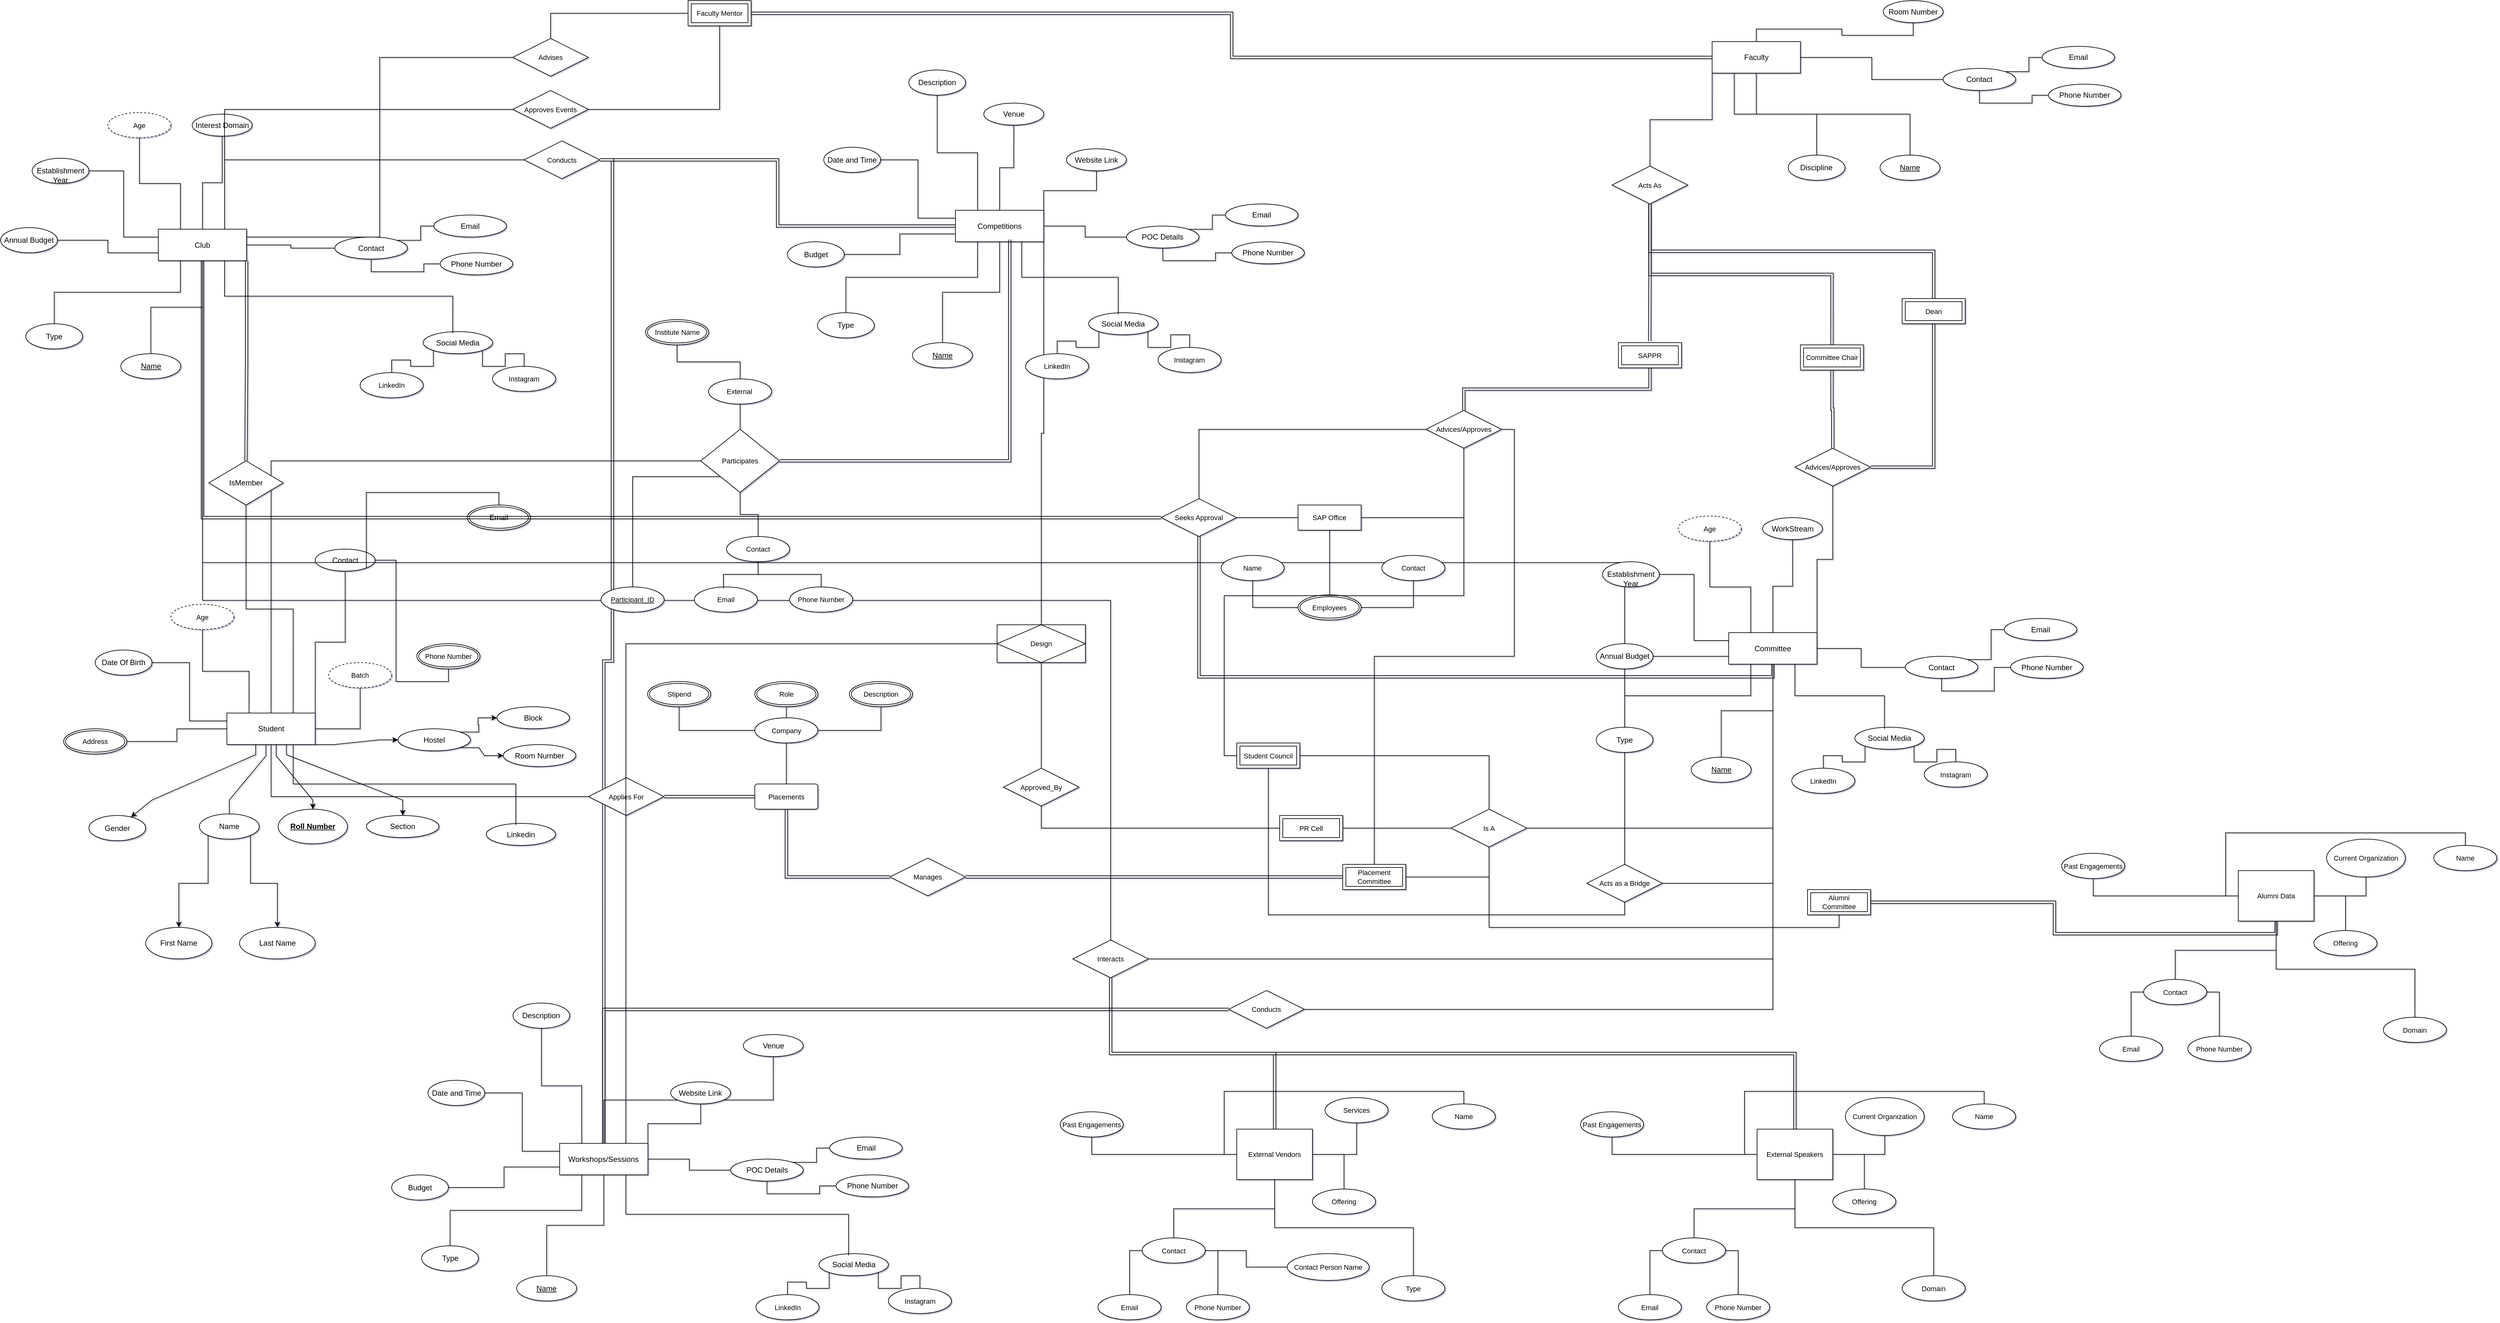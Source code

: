 <mxfile version="24.7.17">
  <diagram id="neP0ZwvSzQjo6aLUAPzG" name="Page-1">
    <mxGraphModel dx="5200" dy="4476" grid="1" gridSize="10" guides="1" tooltips="0" connect="1" arrows="1" fold="1" page="1" pageScale="1" pageWidth="827" pageHeight="1169" math="0" shadow="1">
      <root>
        <mxCell id="0" />
        <mxCell id="1" parent="0" />
        <mxCell id="oPCYoMmHivVY-YRHDdOL-19" value="" style="edgeStyle=orthogonalEdgeStyle;rounded=0;orthogonalLoop=1;jettySize=auto;html=1;noEdgeStyle=1;orthogonal=1;" parent="1" source="oPCYoMmHivVY-YRHDdOL-1" target="oPCYoMmHivVY-YRHDdOL-18" edge="1">
          <mxGeometry relative="1" as="geometry">
            <Array as="points">
              <mxPoint x="444.375" y="66" />
              <mxPoint x="280" y="138" />
            </Array>
          </mxGeometry>
        </mxCell>
        <mxCell id="oPCYoMmHivVY-YRHDdOL-22" value="" style="edgeStyle=orthogonalEdgeStyle;rounded=0;orthogonalLoop=1;jettySize=auto;html=1;noEdgeStyle=1;orthogonal=1;endArrow=none;endFill=0;" parent="1" source="oPCYoMmHivVY-YRHDdOL-1" target="oPCYoMmHivVY-YRHDdOL-21" edge="1">
          <mxGeometry relative="1" as="geometry">
            <Array as="points">
              <mxPoint x="460.625" y="68" />
              <mxPoint x="402.5" y="138" />
            </Array>
          </mxGeometry>
        </mxCell>
        <mxCell id="oPCYoMmHivVY-YRHDdOL-36" value="" style="edgeStyle=orthogonalEdgeStyle;rounded=0;orthogonalLoop=1;jettySize=auto;html=1;noEdgeStyle=1;orthogonal=1;" parent="1" source="oPCYoMmHivVY-YRHDdOL-1" target="oPCYoMmHivVY-YRHDdOL-35" edge="1">
          <mxGeometry relative="1" as="geometry">
            <Array as="points">
              <mxPoint x="476.875" y="68" />
              <mxPoint x="535" y="138" />
            </Array>
          </mxGeometry>
        </mxCell>
        <mxCell id="oPCYoMmHivVY-YRHDdOL-38" value="" style="edgeStyle=orthogonalEdgeStyle;rounded=0;orthogonalLoop=1;jettySize=auto;html=1;noEdgeStyle=1;orthogonal=1;" parent="1" source="oPCYoMmHivVY-YRHDdOL-1" target="oPCYoMmHivVY-YRHDdOL-37" edge="1">
          <mxGeometry relative="1" as="geometry">
            <Array as="points">
              <mxPoint x="493.125" y="66" />
              <mxPoint x="677.5" y="138" />
            </Array>
          </mxGeometry>
        </mxCell>
        <mxCell id="ufNVIgsnKGxKBfLoUTpi-7" style="edgeStyle=entityRelationEdgeStyle;rounded=0;orthogonalLoop=1;jettySize=auto;html=1;exitX=1;exitY=1;exitDx=0;exitDy=0;entryX=0;entryY=0.5;entryDx=0;entryDy=0;" parent="1" source="oPCYoMmHivVY-YRHDdOL-1" target="ufNVIgsnKGxKBfLoUTpi-6" edge="1">
          <mxGeometry relative="1" as="geometry" />
        </mxCell>
        <mxCell id="ufNVIgsnKGxKBfLoUTpi-45" style="edgeStyle=orthogonalEdgeStyle;shape=connector;rounded=0;orthogonalLoop=1;jettySize=auto;html=1;exitX=1;exitY=0.5;exitDx=0;exitDy=0;entryX=0.5;entryY=1;entryDx=0;entryDy=0;strokeColor=default;align=center;verticalAlign=middle;fontFamily=Helvetica;fontSize=11;fontColor=default;labelBackgroundColor=default;endArrow=none;endFill=0;" parent="1" source="oPCYoMmHivVY-YRHDdOL-1" target="ufNVIgsnKGxKBfLoUTpi-44" edge="1">
          <mxGeometry relative="1" as="geometry" />
        </mxCell>
        <mxCell id="QykFJggI6M6X68Du9XEk-8" style="edgeStyle=orthogonalEdgeStyle;rounded=0;orthogonalLoop=1;jettySize=auto;html=1;exitX=0.75;exitY=0;exitDx=0;exitDy=0;entryX=0.5;entryY=1;entryDx=0;entryDy=0;endArrow=none;endFill=0;" edge="1" parent="1" source="oPCYoMmHivVY-YRHDdOL-1" target="QykFJggI6M6X68Du9XEk-2">
          <mxGeometry relative="1" as="geometry" />
        </mxCell>
        <mxCell id="QykFJggI6M6X68Du9XEk-9" style="edgeStyle=orthogonalEdgeStyle;shape=connector;rounded=0;orthogonalLoop=1;jettySize=auto;html=1;exitX=1;exitY=0;exitDx=0;exitDy=0;entryX=0.5;entryY=1;entryDx=0;entryDy=0;strokeColor=default;align=center;verticalAlign=middle;fontFamily=Helvetica;fontSize=11;fontColor=default;labelBackgroundColor=default;endArrow=none;endFill=0;" edge="1" parent="1" source="oPCYoMmHivVY-YRHDdOL-1" target="oPCYoMmHivVY-YRHDdOL-13">
          <mxGeometry relative="1" as="geometry" />
        </mxCell>
        <mxCell id="QykFJggI6M6X68Du9XEk-84" style="edgeStyle=orthogonalEdgeStyle;shape=connector;rounded=0;orthogonalLoop=1;jettySize=auto;html=1;exitX=0.5;exitY=0;exitDx=0;exitDy=0;entryX=0;entryY=0.5;entryDx=0;entryDy=0;strokeColor=default;align=center;verticalAlign=middle;fontFamily=Helvetica;fontSize=11;fontColor=default;labelBackgroundColor=default;endArrow=none;endFill=0;" edge="1" parent="1" source="oPCYoMmHivVY-YRHDdOL-1" target="QykFJggI6M6X68Du9XEk-82">
          <mxGeometry relative="1" as="geometry" />
        </mxCell>
        <mxCell id="QykFJggI6M6X68Du9XEk-284" style="edgeStyle=orthogonalEdgeStyle;shape=connector;rounded=0;orthogonalLoop=1;jettySize=auto;html=1;exitX=0.5;exitY=1;exitDx=0;exitDy=0;entryX=0;entryY=0.5;entryDx=0;entryDy=0;strokeColor=default;align=center;verticalAlign=middle;fontFamily=Helvetica;fontSize=11;fontColor=default;labelBackgroundColor=default;endArrow=none;endFill=0;" edge="1" parent="1" source="oPCYoMmHivVY-YRHDdOL-1" target="QykFJggI6M6X68Du9XEk-283">
          <mxGeometry relative="1" as="geometry" />
        </mxCell>
        <mxCell id="oPCYoMmHivVY-YRHDdOL-1" value="Student" style="rounded=0;whiteSpace=wrap;html=1;" parent="1" vertex="1">
          <mxGeometry x="398.75" width="140" height="50" as="geometry" />
        </mxCell>
        <mxCell id="ufNVIgsnKGxKBfLoUTpi-27" style="edgeStyle=orthogonalEdgeStyle;shape=connector;rounded=0;orthogonalLoop=1;jettySize=auto;html=1;exitX=1;exitY=0.5;exitDx=0;exitDy=0;entryX=0.5;entryY=1;entryDx=0;entryDy=0;strokeColor=default;align=center;verticalAlign=middle;fontFamily=Helvetica;fontSize=11;fontColor=default;labelBackgroundColor=default;endArrow=none;endFill=0;" parent="1" source="oPCYoMmHivVY-YRHDdOL-13" target="ufNVIgsnKGxKBfLoUTpi-29" edge="1">
          <mxGeometry relative="1" as="geometry">
            <mxPoint x="660" y="-190" as="targetPoint" />
          </mxGeometry>
        </mxCell>
        <mxCell id="oPCYoMmHivVY-YRHDdOL-13" value="Contact" style="ellipse;whiteSpace=wrap;html=1;rounded=0;" parent="1" vertex="1">
          <mxGeometry x="538.75" y="-260" width="95" height="35" as="geometry" />
        </mxCell>
        <mxCell id="oPCYoMmHivVY-YRHDdOL-18" value="Gender" style="ellipse;whiteSpace=wrap;html=1;rounded=0;" parent="1" vertex="1">
          <mxGeometry x="180" y="162.5" width="90" height="40" as="geometry" />
        </mxCell>
        <mxCell id="ufNVIgsnKGxKBfLoUTpi-1" style="edgeStyle=orthogonalEdgeStyle;rounded=0;orthogonalLoop=1;jettySize=auto;html=1;exitX=0;exitY=1;exitDx=0;exitDy=0;entryX=0.5;entryY=0;entryDx=0;entryDy=0;" parent="1" source="oPCYoMmHivVY-YRHDdOL-21" target="oPCYoMmHivVY-YRHDdOL-44" edge="1">
          <mxGeometry relative="1" as="geometry" />
        </mxCell>
        <mxCell id="ufNVIgsnKGxKBfLoUTpi-2" style="edgeStyle=orthogonalEdgeStyle;rounded=0;orthogonalLoop=1;jettySize=auto;html=1;exitX=1;exitY=1;exitDx=0;exitDy=0;entryX=0.5;entryY=0;entryDx=0;entryDy=0;" parent="1" source="oPCYoMmHivVY-YRHDdOL-21" target="oPCYoMmHivVY-YRHDdOL-46" edge="1">
          <mxGeometry relative="1" as="geometry" />
        </mxCell>
        <mxCell id="oPCYoMmHivVY-YRHDdOL-21" value="Name" style="ellipse;whiteSpace=wrap;html=1;rounded=0;" parent="1" vertex="1">
          <mxGeometry x="355" y="160" width="95" height="40" as="geometry" />
        </mxCell>
        <mxCell id="oPCYoMmHivVY-YRHDdOL-35" value="&lt;b&gt;&lt;u&gt;Roll Number&lt;/u&gt;&lt;/b&gt;" style="ellipse;whiteSpace=wrap;html=1;rounded=0;" parent="1" vertex="1">
          <mxGeometry x="480" y="152.5" width="110" height="55" as="geometry" />
        </mxCell>
        <mxCell id="oPCYoMmHivVY-YRHDdOL-37" value="Section" style="ellipse;whiteSpace=wrap;html=1;rounded=0;" parent="1" vertex="1">
          <mxGeometry x="620" y="162.5" width="115" height="35" as="geometry" />
        </mxCell>
        <mxCell id="oPCYoMmHivVY-YRHDdOL-44" value="First Name" style="ellipse;whiteSpace=wrap;html=1;rounded=0;" parent="1" vertex="1">
          <mxGeometry x="270" y="340" width="105" height="50" as="geometry" />
        </mxCell>
        <mxCell id="oPCYoMmHivVY-YRHDdOL-46" value="Last Name" style="ellipse;whiteSpace=wrap;html=1;rounded=0;" parent="1" vertex="1">
          <mxGeometry x="418.75" y="340" width="120" height="50" as="geometry" />
        </mxCell>
        <mxCell id="pTZm8_W9-daSalJ9_mpp-14" value="Linkedin" style="ellipse;whiteSpace=wrap;html=1;rounded=0;" parent="1" vertex="1">
          <mxGeometry x="810" y="175" width="110" height="35" as="geometry" />
        </mxCell>
        <mxCell id="ufNVIgsnKGxKBfLoUTpi-9" style="edgeStyle=entityRelationEdgeStyle;rounded=0;orthogonalLoop=1;jettySize=auto;html=1;exitX=1;exitY=0;exitDx=0;exitDy=0;entryX=0;entryY=0.5;entryDx=0;entryDy=0;" parent="1" source="ufNVIgsnKGxKBfLoUTpi-6" target="ufNVIgsnKGxKBfLoUTpi-8" edge="1">
          <mxGeometry relative="1" as="geometry" />
        </mxCell>
        <mxCell id="ufNVIgsnKGxKBfLoUTpi-11" style="edgeStyle=entityRelationEdgeStyle;rounded=0;orthogonalLoop=1;jettySize=auto;html=1;exitX=1;exitY=1;exitDx=0;exitDy=0;entryX=0;entryY=0.5;entryDx=0;entryDy=0;" parent="1" source="ufNVIgsnKGxKBfLoUTpi-6" target="ufNVIgsnKGxKBfLoUTpi-10" edge="1">
          <mxGeometry relative="1" as="geometry" />
        </mxCell>
        <mxCell id="ufNVIgsnKGxKBfLoUTpi-6" value="Hostel" style="ellipse;whiteSpace=wrap;html=1;rounded=0;" parent="1" vertex="1">
          <mxGeometry x="670" y="25" width="115" height="35" as="geometry" />
        </mxCell>
        <mxCell id="ufNVIgsnKGxKBfLoUTpi-8" value="Block" style="ellipse;whiteSpace=wrap;html=1;rounded=0;" parent="1" vertex="1">
          <mxGeometry x="827" y="-10" width="115" height="35" as="geometry" />
        </mxCell>
        <mxCell id="ufNVIgsnKGxKBfLoUTpi-10" value="Room Number" style="ellipse;whiteSpace=wrap;html=1;rounded=0;" parent="1" vertex="1">
          <mxGeometry x="837" y="50" width="115" height="35" as="geometry" />
        </mxCell>
        <mxCell id="ufNVIgsnKGxKBfLoUTpi-28" style="edgeStyle=orthogonalEdgeStyle;shape=connector;rounded=0;orthogonalLoop=1;jettySize=auto;html=1;exitX=0.5;exitY=0;exitDx=0;exitDy=0;entryX=1;entryY=1;entryDx=0;entryDy=0;strokeColor=default;align=center;verticalAlign=middle;fontFamily=Helvetica;fontSize=11;fontColor=default;labelBackgroundColor=default;endArrow=none;endFill=0;" parent="1" source="ufNVIgsnKGxKBfLoUTpi-13" target="oPCYoMmHivVY-YRHDdOL-13" edge="1">
          <mxGeometry relative="1" as="geometry" />
        </mxCell>
        <mxCell id="ufNVIgsnKGxKBfLoUTpi-13" value="Email" style="ellipse;shape=doubleEllipse;margin=3;whiteSpace=wrap;html=1;align=center;" parent="1" vertex="1">
          <mxGeometry x="780" y="-330" width="100" height="40" as="geometry" />
        </mxCell>
        <mxCell id="ufNVIgsnKGxKBfLoUTpi-29" value="Phone Number" style="ellipse;shape=doubleEllipse;margin=3;whiteSpace=wrap;html=1;align=center;fontFamily=Helvetica;fontSize=11;fontColor=default;labelBackgroundColor=default;" parent="1" vertex="1">
          <mxGeometry x="700" y="-110" width="100" height="40" as="geometry" />
        </mxCell>
        <mxCell id="ufNVIgsnKGxKBfLoUTpi-33" style="edgeStyle=orthogonalEdgeStyle;shape=connector;rounded=0;orthogonalLoop=1;jettySize=auto;html=1;exitX=0.75;exitY=1;exitDx=0;exitDy=0;entryX=0.426;entryY=0.078;entryDx=0;entryDy=0;entryPerimeter=0;strokeColor=default;align=center;verticalAlign=middle;fontFamily=Helvetica;fontSize=11;fontColor=default;labelBackgroundColor=default;endArrow=none;endFill=0;" parent="1" source="oPCYoMmHivVY-YRHDdOL-1" target="pTZm8_W9-daSalJ9_mpp-14" edge="1">
          <mxGeometry relative="1" as="geometry" />
        </mxCell>
        <mxCell id="ufNVIgsnKGxKBfLoUTpi-37" style="edgeStyle=orthogonalEdgeStyle;shape=connector;rounded=0;orthogonalLoop=1;jettySize=auto;html=1;exitX=1;exitY=0.5;exitDx=0;exitDy=0;entryX=0;entryY=0.5;entryDx=0;entryDy=0;strokeColor=default;align=center;verticalAlign=middle;fontFamily=Helvetica;fontSize=11;fontColor=default;labelBackgroundColor=default;endArrow=none;endFill=0;" parent="1" source="ufNVIgsnKGxKBfLoUTpi-36" target="oPCYoMmHivVY-YRHDdOL-1" edge="1">
          <mxGeometry relative="1" as="geometry" />
        </mxCell>
        <mxCell id="ufNVIgsnKGxKBfLoUTpi-36" value="Address" style="ellipse;shape=doubleEllipse;margin=3;whiteSpace=wrap;html=1;align=center;fontFamily=Helvetica;fontSize=11;fontColor=default;labelBackgroundColor=default;" parent="1" vertex="1">
          <mxGeometry x="140" y="25" width="100" height="40" as="geometry" />
        </mxCell>
        <mxCell id="ufNVIgsnKGxKBfLoUTpi-39" style="edgeStyle=orthogonalEdgeStyle;shape=connector;rounded=0;orthogonalLoop=1;jettySize=auto;html=1;exitX=1;exitY=0.5;exitDx=0;exitDy=0;entryX=0;entryY=0.25;entryDx=0;entryDy=0;strokeColor=default;align=center;verticalAlign=middle;fontFamily=Helvetica;fontSize=11;fontColor=default;labelBackgroundColor=default;endArrow=none;endFill=0;" parent="1" source="ufNVIgsnKGxKBfLoUTpi-38" target="oPCYoMmHivVY-YRHDdOL-1" edge="1">
          <mxGeometry relative="1" as="geometry" />
        </mxCell>
        <mxCell id="ufNVIgsnKGxKBfLoUTpi-38" value="Date Of Birth" style="ellipse;whiteSpace=wrap;html=1;rounded=0;" parent="1" vertex="1">
          <mxGeometry x="190" y="-100" width="90" height="40" as="geometry" />
        </mxCell>
        <mxCell id="ufNVIgsnKGxKBfLoUTpi-41" style="edgeStyle=orthogonalEdgeStyle;shape=connector;rounded=0;orthogonalLoop=1;jettySize=auto;html=1;exitX=0.5;exitY=1;exitDx=0;exitDy=0;entryX=0.25;entryY=0;entryDx=0;entryDy=0;strokeColor=default;align=center;verticalAlign=middle;fontFamily=Helvetica;fontSize=11;fontColor=default;labelBackgroundColor=default;endArrow=none;endFill=0;" parent="1" source="ufNVIgsnKGxKBfLoUTpi-40" target="oPCYoMmHivVY-YRHDdOL-1" edge="1">
          <mxGeometry relative="1" as="geometry" />
        </mxCell>
        <mxCell id="ufNVIgsnKGxKBfLoUTpi-40" value="Age" style="ellipse;whiteSpace=wrap;html=1;align=center;dashed=1;fontFamily=Helvetica;fontSize=11;fontColor=default;labelBackgroundColor=default;" parent="1" vertex="1">
          <mxGeometry x="310" y="-172.5" width="100" height="40" as="geometry" />
        </mxCell>
        <mxCell id="ufNVIgsnKGxKBfLoUTpi-44" value="Batch" style="ellipse;whiteSpace=wrap;html=1;align=center;dashed=1;fontFamily=Helvetica;fontSize=11;fontColor=default;labelBackgroundColor=default;" parent="1" vertex="1">
          <mxGeometry x="560" y="-80" width="100" height="40" as="geometry" />
        </mxCell>
        <mxCell id="ufNVIgsnKGxKBfLoUTpi-116" style="edgeStyle=orthogonalEdgeStyle;shape=connector;rounded=0;orthogonalLoop=1;jettySize=auto;html=1;exitX=1;exitY=0.5;exitDx=0;exitDy=0;entryX=0;entryY=0.5;entryDx=0;entryDy=0;strokeColor=default;align=center;verticalAlign=middle;fontFamily=Helvetica;fontSize=11;fontColor=default;labelBackgroundColor=default;endArrow=none;endFill=0;" parent="1" source="ufNVIgsnKGxKBfLoUTpi-88" target="ufNVIgsnKGxKBfLoUTpi-102" edge="1">
          <mxGeometry relative="1" as="geometry" />
        </mxCell>
        <mxCell id="ufNVIgsnKGxKBfLoUTpi-124" style="edgeStyle=orthogonalEdgeStyle;shape=connector;rounded=0;orthogonalLoop=1;jettySize=auto;html=1;exitX=0.25;exitY=1;exitDx=0;exitDy=0;entryX=0.5;entryY=0;entryDx=0;entryDy=0;strokeColor=default;align=center;verticalAlign=middle;fontFamily=Helvetica;fontSize=11;fontColor=default;labelBackgroundColor=default;endArrow=none;endFill=0;" parent="1" source="ufNVIgsnKGxKBfLoUTpi-88" target="ufNVIgsnKGxKBfLoUTpi-91" edge="1">
          <mxGeometry relative="1" as="geometry" />
        </mxCell>
        <mxCell id="ufNVIgsnKGxKBfLoUTpi-126" style="edgeStyle=orthogonalEdgeStyle;shape=connector;rounded=0;orthogonalLoop=1;jettySize=auto;html=1;exitX=0.5;exitY=1;exitDx=0;exitDy=0;strokeColor=default;align=center;verticalAlign=middle;fontFamily=Helvetica;fontSize=11;fontColor=default;labelBackgroundColor=default;endArrow=none;endFill=0;" parent="1" source="ufNVIgsnKGxKBfLoUTpi-88" target="ufNVIgsnKGxKBfLoUTpi-94" edge="1">
          <mxGeometry relative="1" as="geometry" />
        </mxCell>
        <mxCell id="ufNVIgsnKGxKBfLoUTpi-130" style="edgeStyle=orthogonalEdgeStyle;shape=connector;rounded=0;orthogonalLoop=1;jettySize=auto;html=1;exitX=0;exitY=0.75;exitDx=0;exitDy=0;entryX=1;entryY=0.5;entryDx=0;entryDy=0;strokeColor=default;align=center;verticalAlign=middle;fontFamily=Helvetica;fontSize=11;fontColor=default;labelBackgroundColor=default;endArrow=none;endFill=0;" parent="1" source="ufNVIgsnKGxKBfLoUTpi-88" target="ufNVIgsnKGxKBfLoUTpi-128" edge="1">
          <mxGeometry relative="1" as="geometry" />
        </mxCell>
        <mxCell id="QykFJggI6M6X68Du9XEk-7" style="edgeStyle=orthogonalEdgeStyle;rounded=0;orthogonalLoop=1;jettySize=auto;html=1;exitX=1;exitY=1;exitDx=0;exitDy=0;shape=link;" edge="1" parent="1" source="ufNVIgsnKGxKBfLoUTpi-88" target="QykFJggI6M6X68Du9XEk-2">
          <mxGeometry relative="1" as="geometry" />
        </mxCell>
        <mxCell id="QykFJggI6M6X68Du9XEk-44" style="edgeStyle=orthogonalEdgeStyle;shape=connector;rounded=0;orthogonalLoop=1;jettySize=auto;html=1;exitX=0.75;exitY=0;exitDx=0;exitDy=0;entryX=0;entryY=0.5;entryDx=0;entryDy=0;strokeColor=default;align=center;verticalAlign=middle;fontFamily=Helvetica;fontSize=11;fontColor=default;labelBackgroundColor=default;endArrow=none;endFill=0;" edge="1" parent="1" source="ufNVIgsnKGxKBfLoUTpi-88" target="QykFJggI6M6X68Du9XEk-43">
          <mxGeometry relative="1" as="geometry" />
        </mxCell>
        <mxCell id="QykFJggI6M6X68Du9XEk-344" style="edgeStyle=orthogonalEdgeStyle;shape=connector;rounded=0;orthogonalLoop=1;jettySize=auto;html=1;exitX=0.5;exitY=1;exitDx=0;exitDy=0;entryX=0.5;entryY=0;entryDx=0;entryDy=0;strokeColor=default;align=center;verticalAlign=middle;fontFamily=Helvetica;fontSize=11;fontColor=default;labelBackgroundColor=default;endArrow=none;endFill=0;" edge="1" parent="1" source="ufNVIgsnKGxKBfLoUTpi-88" target="QykFJggI6M6X68Du9XEk-341">
          <mxGeometry relative="1" as="geometry" />
        </mxCell>
        <mxCell id="QykFJggI6M6X68Du9XEk-415" style="edgeStyle=orthogonalEdgeStyle;shape=connector;rounded=0;orthogonalLoop=1;jettySize=auto;html=1;exitX=0.5;exitY=1;exitDx=0;exitDy=0;strokeColor=default;align=center;verticalAlign=middle;fontFamily=Helvetica;fontSize=11;fontColor=default;labelBackgroundColor=default;endArrow=none;endFill=0;" edge="1" parent="1" source="ufNVIgsnKGxKBfLoUTpi-88" target="QykFJggI6M6X68Du9XEk-413">
          <mxGeometry relative="1" as="geometry" />
        </mxCell>
        <mxCell id="ufNVIgsnKGxKBfLoUTpi-88" value="Club" style="rounded=0;whiteSpace=wrap;html=1;" parent="1" vertex="1">
          <mxGeometry x="290" y="-767.5" width="140" height="50" as="geometry" />
        </mxCell>
        <mxCell id="ufNVIgsnKGxKBfLoUTpi-125" style="edgeStyle=orthogonalEdgeStyle;shape=connector;rounded=0;orthogonalLoop=1;jettySize=auto;html=1;exitX=0.5;exitY=1;exitDx=0;exitDy=0;entryX=0.5;entryY=0;entryDx=0;entryDy=0;strokeColor=default;align=center;verticalAlign=middle;fontFamily=Helvetica;fontSize=11;fontColor=default;labelBackgroundColor=default;endArrow=none;endFill=0;" parent="1" source="ufNVIgsnKGxKBfLoUTpi-90" target="ufNVIgsnKGxKBfLoUTpi-88" edge="1">
          <mxGeometry relative="1" as="geometry" />
        </mxCell>
        <mxCell id="ufNVIgsnKGxKBfLoUTpi-90" value="Interest Domain" style="ellipse;whiteSpace=wrap;html=1;rounded=0;" parent="1" vertex="1">
          <mxGeometry x="343.75" y="-950" width="95" height="35" as="geometry" />
        </mxCell>
        <mxCell id="ufNVIgsnKGxKBfLoUTpi-91" value="Type" style="ellipse;whiteSpace=wrap;html=1;rounded=0;" parent="1" vertex="1">
          <mxGeometry x="80" y="-617.5" width="90" height="40" as="geometry" />
        </mxCell>
        <mxCell id="ufNVIgsnKGxKBfLoUTpi-94" value="&lt;u&gt;Name&lt;/u&gt;" style="ellipse;whiteSpace=wrap;html=1;rounded=0;" parent="1" vertex="1">
          <mxGeometry x="230.63" y="-570" width="95" height="40" as="geometry" />
        </mxCell>
        <mxCell id="ufNVIgsnKGxKBfLoUTpi-120" style="edgeStyle=orthogonalEdgeStyle;shape=connector;rounded=0;orthogonalLoop=1;jettySize=auto;html=1;exitX=0;exitY=1;exitDx=0;exitDy=0;entryX=0.5;entryY=0;entryDx=0;entryDy=0;strokeColor=default;align=center;verticalAlign=middle;fontFamily=Helvetica;fontSize=11;fontColor=default;labelBackgroundColor=default;endArrow=none;endFill=0;" parent="1" source="ufNVIgsnKGxKBfLoUTpi-99" target="ufNVIgsnKGxKBfLoUTpi-119" edge="1">
          <mxGeometry relative="1" as="geometry" />
        </mxCell>
        <mxCell id="ufNVIgsnKGxKBfLoUTpi-122" style="edgeStyle=orthogonalEdgeStyle;shape=connector;rounded=0;orthogonalLoop=1;jettySize=auto;html=1;exitX=1;exitY=1;exitDx=0;exitDy=0;entryX=0.5;entryY=0;entryDx=0;entryDy=0;strokeColor=default;align=center;verticalAlign=middle;fontFamily=Helvetica;fontSize=11;fontColor=default;labelBackgroundColor=default;endArrow=none;endFill=0;" parent="1" source="ufNVIgsnKGxKBfLoUTpi-99" target="ufNVIgsnKGxKBfLoUTpi-121" edge="1">
          <mxGeometry relative="1" as="geometry" />
        </mxCell>
        <mxCell id="ufNVIgsnKGxKBfLoUTpi-99" value="Social Media" style="ellipse;whiteSpace=wrap;html=1;rounded=0;" parent="1" vertex="1">
          <mxGeometry x="710" y="-605" width="110" height="35" as="geometry" />
        </mxCell>
        <mxCell id="ufNVIgsnKGxKBfLoUTpi-117" style="edgeStyle=orthogonalEdgeStyle;shape=connector;rounded=0;orthogonalLoop=1;jettySize=auto;html=1;exitX=1;exitY=0;exitDx=0;exitDy=0;entryX=0;entryY=0.5;entryDx=0;entryDy=0;strokeColor=default;align=center;verticalAlign=middle;fontFamily=Helvetica;fontSize=11;fontColor=default;labelBackgroundColor=default;endArrow=none;endFill=0;" parent="1" source="ufNVIgsnKGxKBfLoUTpi-102" target="ufNVIgsnKGxKBfLoUTpi-103" edge="1">
          <mxGeometry relative="1" as="geometry" />
        </mxCell>
        <mxCell id="ufNVIgsnKGxKBfLoUTpi-118" style="edgeStyle=orthogonalEdgeStyle;shape=connector;rounded=0;orthogonalLoop=1;jettySize=auto;html=1;exitX=0.5;exitY=1;exitDx=0;exitDy=0;entryX=0;entryY=0.5;entryDx=0;entryDy=0;strokeColor=default;align=center;verticalAlign=middle;fontFamily=Helvetica;fontSize=11;fontColor=default;labelBackgroundColor=default;endArrow=none;endFill=0;" parent="1" source="ufNVIgsnKGxKBfLoUTpi-102" target="ufNVIgsnKGxKBfLoUTpi-104" edge="1">
          <mxGeometry relative="1" as="geometry" />
        </mxCell>
        <mxCell id="ufNVIgsnKGxKBfLoUTpi-102" value="Contact" style="ellipse;whiteSpace=wrap;html=1;rounded=0;" parent="1" vertex="1">
          <mxGeometry x="570" y="-755" width="115" height="35" as="geometry" />
        </mxCell>
        <mxCell id="ufNVIgsnKGxKBfLoUTpi-103" value="Email" style="ellipse;whiteSpace=wrap;html=1;rounded=0;" parent="1" vertex="1">
          <mxGeometry x="727" y="-790" width="115" height="35" as="geometry" />
        </mxCell>
        <mxCell id="ufNVIgsnKGxKBfLoUTpi-104" value="Phone Number" style="ellipse;whiteSpace=wrap;html=1;rounded=0;" parent="1" vertex="1">
          <mxGeometry x="737" y="-730" width="115" height="35" as="geometry" />
        </mxCell>
        <mxCell id="ufNVIgsnKGxKBfLoUTpi-108" style="edgeStyle=orthogonalEdgeStyle;shape=connector;rounded=0;orthogonalLoop=1;jettySize=auto;html=1;exitX=0.75;exitY=1;exitDx=0;exitDy=0;entryX=0.426;entryY=0.078;entryDx=0;entryDy=0;entryPerimeter=0;strokeColor=default;align=center;verticalAlign=middle;fontFamily=Helvetica;fontSize=11;fontColor=default;labelBackgroundColor=default;endArrow=none;endFill=0;" parent="1" source="ufNVIgsnKGxKBfLoUTpi-88" target="ufNVIgsnKGxKBfLoUTpi-99" edge="1">
          <mxGeometry relative="1" as="geometry" />
        </mxCell>
        <mxCell id="ufNVIgsnKGxKBfLoUTpi-111" style="edgeStyle=orthogonalEdgeStyle;shape=connector;rounded=0;orthogonalLoop=1;jettySize=auto;html=1;exitX=1;exitY=0.5;exitDx=0;exitDy=0;entryX=0;entryY=0.25;entryDx=0;entryDy=0;strokeColor=default;align=center;verticalAlign=middle;fontFamily=Helvetica;fontSize=11;fontColor=default;labelBackgroundColor=default;endArrow=none;endFill=0;" parent="1" source="ufNVIgsnKGxKBfLoUTpi-112" target="ufNVIgsnKGxKBfLoUTpi-88" edge="1">
          <mxGeometry relative="1" as="geometry" />
        </mxCell>
        <mxCell id="ufNVIgsnKGxKBfLoUTpi-112" value="&lt;div&gt;&lt;br&gt;&lt;/div&gt;&lt;div&gt;Establishment Year&lt;/div&gt;" style="ellipse;whiteSpace=wrap;html=1;rounded=0;" parent="1" vertex="1">
          <mxGeometry x="90" y="-880" width="90" height="40" as="geometry" />
        </mxCell>
        <mxCell id="ufNVIgsnKGxKBfLoUTpi-113" style="edgeStyle=orthogonalEdgeStyle;shape=connector;rounded=0;orthogonalLoop=1;jettySize=auto;html=1;exitX=0.5;exitY=1;exitDx=0;exitDy=0;entryX=0.25;entryY=0;entryDx=0;entryDy=0;strokeColor=default;align=center;verticalAlign=middle;fontFamily=Helvetica;fontSize=11;fontColor=default;labelBackgroundColor=default;endArrow=none;endFill=0;" parent="1" source="ufNVIgsnKGxKBfLoUTpi-114" target="ufNVIgsnKGxKBfLoUTpi-88" edge="1">
          <mxGeometry relative="1" as="geometry" />
        </mxCell>
        <mxCell id="ufNVIgsnKGxKBfLoUTpi-114" value="Age" style="ellipse;whiteSpace=wrap;html=1;align=center;dashed=1;fontFamily=Helvetica;fontSize=11;fontColor=default;labelBackgroundColor=default;" parent="1" vertex="1">
          <mxGeometry x="210" y="-952.5" width="100" height="40" as="geometry" />
        </mxCell>
        <mxCell id="ufNVIgsnKGxKBfLoUTpi-119" value="LinkedIn" style="ellipse;whiteSpace=wrap;html=1;align=center;fontFamily=Helvetica;fontSize=11;fontColor=default;labelBackgroundColor=default;" parent="1" vertex="1">
          <mxGeometry x="610" y="-540" width="100" height="40" as="geometry" />
        </mxCell>
        <mxCell id="ufNVIgsnKGxKBfLoUTpi-121" value="Instagram" style="ellipse;whiteSpace=wrap;html=1;align=center;fontFamily=Helvetica;fontSize=11;fontColor=default;labelBackgroundColor=default;" parent="1" vertex="1">
          <mxGeometry x="820" y="-550" width="100" height="40" as="geometry" />
        </mxCell>
        <mxCell id="ufNVIgsnKGxKBfLoUTpi-128" value="Annual Budget" style="ellipse;whiteSpace=wrap;html=1;rounded=0;" parent="1" vertex="1">
          <mxGeometry x="40" y="-770" width="90" height="40" as="geometry" />
        </mxCell>
        <mxCell id="QykFJggI6M6X68Du9XEk-2" value="IsMember" style="shape=rhombus;perimeter=rhombusPerimeter;whiteSpace=wrap;html=1;align=center;" vertex="1" parent="1">
          <mxGeometry x="370" y="-400" width="118.12" height="70" as="geometry" />
        </mxCell>
        <mxCell id="QykFJggI6M6X68Du9XEk-14" style="edgeStyle=orthogonalEdgeStyle;shape=connector;rounded=0;orthogonalLoop=1;jettySize=auto;html=1;exitX=1;exitY=0.5;exitDx=0;exitDy=0;entryX=0;entryY=0.5;entryDx=0;entryDy=0;strokeColor=default;align=center;verticalAlign=middle;fontFamily=Helvetica;fontSize=11;fontColor=default;labelBackgroundColor=default;endArrow=none;endFill=0;" edge="1" parent="1" source="QykFJggI6M6X68Du9XEk-18" target="QykFJggI6M6X68Du9XEk-28">
          <mxGeometry relative="1" as="geometry" />
        </mxCell>
        <mxCell id="QykFJggI6M6X68Du9XEk-15" style="edgeStyle=orthogonalEdgeStyle;shape=connector;rounded=0;orthogonalLoop=1;jettySize=auto;html=1;exitX=0.25;exitY=1;exitDx=0;exitDy=0;entryX=0.5;entryY=0;entryDx=0;entryDy=0;strokeColor=default;align=center;verticalAlign=middle;fontFamily=Helvetica;fontSize=11;fontColor=default;labelBackgroundColor=default;endArrow=none;endFill=0;" edge="1" parent="1" source="QykFJggI6M6X68Du9XEk-18" target="QykFJggI6M6X68Du9XEk-21">
          <mxGeometry relative="1" as="geometry" />
        </mxCell>
        <mxCell id="QykFJggI6M6X68Du9XEk-16" style="edgeStyle=orthogonalEdgeStyle;shape=connector;rounded=0;orthogonalLoop=1;jettySize=auto;html=1;exitX=0.5;exitY=1;exitDx=0;exitDy=0;strokeColor=default;align=center;verticalAlign=middle;fontFamily=Helvetica;fontSize=11;fontColor=default;labelBackgroundColor=default;endArrow=none;endFill=0;" edge="1" parent="1" source="QykFJggI6M6X68Du9XEk-18" target="QykFJggI6M6X68Du9XEk-22">
          <mxGeometry relative="1" as="geometry" />
        </mxCell>
        <mxCell id="QykFJggI6M6X68Du9XEk-17" style="edgeStyle=orthogonalEdgeStyle;shape=connector;rounded=0;orthogonalLoop=1;jettySize=auto;html=1;exitX=0;exitY=0.75;exitDx=0;exitDy=0;entryX=1;entryY=0.5;entryDx=0;entryDy=0;strokeColor=default;align=center;verticalAlign=middle;fontFamily=Helvetica;fontSize=11;fontColor=default;labelBackgroundColor=default;endArrow=none;endFill=0;" edge="1" parent="1" source="QykFJggI6M6X68Du9XEk-18" target="QykFJggI6M6X68Du9XEk-38">
          <mxGeometry relative="1" as="geometry" />
        </mxCell>
        <mxCell id="QykFJggI6M6X68Du9XEk-239" style="edgeStyle=orthogonalEdgeStyle;shape=connector;rounded=0;orthogonalLoop=1;jettySize=auto;html=1;exitX=1;exitY=1;exitDx=0;exitDy=0;strokeColor=default;align=center;verticalAlign=middle;fontFamily=Helvetica;fontSize=11;fontColor=default;labelBackgroundColor=default;endArrow=none;endFill=0;" edge="1" parent="1" source="QykFJggI6M6X68Du9XEk-18" target="QykFJggI6M6X68Du9XEk-236">
          <mxGeometry relative="1" as="geometry" />
        </mxCell>
        <mxCell id="QykFJggI6M6X68Du9XEk-18" value="Competitions" style="rounded=0;whiteSpace=wrap;html=1;" vertex="1" parent="1">
          <mxGeometry x="1553.92" y="-797.5" width="140" height="50" as="geometry" />
        </mxCell>
        <mxCell id="QykFJggI6M6X68Du9XEk-19" style="edgeStyle=orthogonalEdgeStyle;shape=connector;rounded=0;orthogonalLoop=1;jettySize=auto;html=1;exitX=0.5;exitY=1;exitDx=0;exitDy=0;entryX=0.5;entryY=0;entryDx=0;entryDy=0;strokeColor=default;align=center;verticalAlign=middle;fontFamily=Helvetica;fontSize=11;fontColor=default;labelBackgroundColor=default;endArrow=none;endFill=0;" edge="1" parent="1" source="QykFJggI6M6X68Du9XEk-20" target="QykFJggI6M6X68Du9XEk-18">
          <mxGeometry relative="1" as="geometry" />
        </mxCell>
        <mxCell id="QykFJggI6M6X68Du9XEk-20" value="Venue" style="ellipse;whiteSpace=wrap;html=1;rounded=0;" vertex="1" parent="1">
          <mxGeometry x="1598.92" y="-967.5" width="95" height="35" as="geometry" />
        </mxCell>
        <mxCell id="QykFJggI6M6X68Du9XEk-21" value="Type" style="ellipse;whiteSpace=wrap;html=1;rounded=0;" vertex="1" parent="1">
          <mxGeometry x="1335.17" y="-635" width="90" height="40" as="geometry" />
        </mxCell>
        <mxCell id="QykFJggI6M6X68Du9XEk-22" value="&lt;u&gt;Name&lt;/u&gt;" style="ellipse;whiteSpace=wrap;html=1;rounded=0;" vertex="1" parent="1">
          <mxGeometry x="1485.8" y="-587.5" width="95" height="40" as="geometry" />
        </mxCell>
        <mxCell id="QykFJggI6M6X68Du9XEk-23" style="edgeStyle=orthogonalEdgeStyle;shape=connector;rounded=0;orthogonalLoop=1;jettySize=auto;html=1;exitX=0;exitY=1;exitDx=0;exitDy=0;entryX=0.5;entryY=0;entryDx=0;entryDy=0;strokeColor=default;align=center;verticalAlign=middle;fontFamily=Helvetica;fontSize=11;fontColor=default;labelBackgroundColor=default;endArrow=none;endFill=0;" edge="1" parent="1" source="QykFJggI6M6X68Du9XEk-25" target="QykFJggI6M6X68Du9XEk-36">
          <mxGeometry relative="1" as="geometry" />
        </mxCell>
        <mxCell id="QykFJggI6M6X68Du9XEk-24" style="edgeStyle=orthogonalEdgeStyle;shape=connector;rounded=0;orthogonalLoop=1;jettySize=auto;html=1;exitX=1;exitY=1;exitDx=0;exitDy=0;entryX=0.5;entryY=0;entryDx=0;entryDy=0;strokeColor=default;align=center;verticalAlign=middle;fontFamily=Helvetica;fontSize=11;fontColor=default;labelBackgroundColor=default;endArrow=none;endFill=0;" edge="1" parent="1" source="QykFJggI6M6X68Du9XEk-25" target="QykFJggI6M6X68Du9XEk-37">
          <mxGeometry relative="1" as="geometry" />
        </mxCell>
        <mxCell id="QykFJggI6M6X68Du9XEk-25" value="Social Media" style="ellipse;whiteSpace=wrap;html=1;rounded=0;" vertex="1" parent="1">
          <mxGeometry x="1765.17" y="-635" width="110" height="35" as="geometry" />
        </mxCell>
        <mxCell id="QykFJggI6M6X68Du9XEk-26" style="edgeStyle=orthogonalEdgeStyle;shape=connector;rounded=0;orthogonalLoop=1;jettySize=auto;html=1;exitX=1;exitY=0;exitDx=0;exitDy=0;entryX=0;entryY=0.5;entryDx=0;entryDy=0;strokeColor=default;align=center;verticalAlign=middle;fontFamily=Helvetica;fontSize=11;fontColor=default;labelBackgroundColor=default;endArrow=none;endFill=0;" edge="1" parent="1" source="QykFJggI6M6X68Du9XEk-28" target="QykFJggI6M6X68Du9XEk-29">
          <mxGeometry relative="1" as="geometry" />
        </mxCell>
        <mxCell id="QykFJggI6M6X68Du9XEk-27" style="edgeStyle=orthogonalEdgeStyle;shape=connector;rounded=0;orthogonalLoop=1;jettySize=auto;html=1;exitX=0.5;exitY=1;exitDx=0;exitDy=0;entryX=0;entryY=0.5;entryDx=0;entryDy=0;strokeColor=default;align=center;verticalAlign=middle;fontFamily=Helvetica;fontSize=11;fontColor=default;labelBackgroundColor=default;endArrow=none;endFill=0;" edge="1" parent="1" source="QykFJggI6M6X68Du9XEk-28" target="QykFJggI6M6X68Du9XEk-30">
          <mxGeometry relative="1" as="geometry" />
        </mxCell>
        <mxCell id="QykFJggI6M6X68Du9XEk-28" value="POC Details" style="ellipse;whiteSpace=wrap;html=1;rounded=0;" vertex="1" parent="1">
          <mxGeometry x="1825.17" y="-772.5" width="115" height="35" as="geometry" />
        </mxCell>
        <mxCell id="QykFJggI6M6X68Du9XEk-29" value="Email" style="ellipse;whiteSpace=wrap;html=1;rounded=0;" vertex="1" parent="1">
          <mxGeometry x="1982.17" y="-807.5" width="115" height="35" as="geometry" />
        </mxCell>
        <mxCell id="QykFJggI6M6X68Du9XEk-30" value="Phone Number" style="ellipse;whiteSpace=wrap;html=1;rounded=0;" vertex="1" parent="1">
          <mxGeometry x="1992.17" y="-747.5" width="115" height="35" as="geometry" />
        </mxCell>
        <mxCell id="QykFJggI6M6X68Du9XEk-31" style="edgeStyle=orthogonalEdgeStyle;shape=connector;rounded=0;orthogonalLoop=1;jettySize=auto;html=1;exitX=0.75;exitY=1;exitDx=0;exitDy=0;entryX=0.426;entryY=0.078;entryDx=0;entryDy=0;entryPerimeter=0;strokeColor=default;align=center;verticalAlign=middle;fontFamily=Helvetica;fontSize=11;fontColor=default;labelBackgroundColor=default;endArrow=none;endFill=0;" edge="1" parent="1" source="QykFJggI6M6X68Du9XEk-18" target="QykFJggI6M6X68Du9XEk-25">
          <mxGeometry relative="1" as="geometry" />
        </mxCell>
        <mxCell id="QykFJggI6M6X68Du9XEk-32" style="edgeStyle=orthogonalEdgeStyle;shape=connector;rounded=0;orthogonalLoop=1;jettySize=auto;html=1;exitX=1;exitY=0.5;exitDx=0;exitDy=0;entryX=0;entryY=0.25;entryDx=0;entryDy=0;strokeColor=default;align=center;verticalAlign=middle;fontFamily=Helvetica;fontSize=11;fontColor=default;labelBackgroundColor=default;endArrow=none;endFill=0;" edge="1" parent="1" source="QykFJggI6M6X68Du9XEk-33" target="QykFJggI6M6X68Du9XEk-18">
          <mxGeometry relative="1" as="geometry" />
        </mxCell>
        <mxCell id="QykFJggI6M6X68Du9XEk-33" value="Date and Time" style="ellipse;whiteSpace=wrap;html=1;rounded=0;" vertex="1" parent="1">
          <mxGeometry x="1345.17" y="-897.5" width="90" height="40" as="geometry" />
        </mxCell>
        <mxCell id="QykFJggI6M6X68Du9XEk-36" value="LinkedIn" style="ellipse;whiteSpace=wrap;html=1;align=center;fontFamily=Helvetica;fontSize=11;fontColor=default;labelBackgroundColor=default;" vertex="1" parent="1">
          <mxGeometry x="1665.17" y="-570" width="100" height="40" as="geometry" />
        </mxCell>
        <mxCell id="QykFJggI6M6X68Du9XEk-37" value="Instagram" style="ellipse;whiteSpace=wrap;html=1;align=center;fontFamily=Helvetica;fontSize=11;fontColor=default;labelBackgroundColor=default;" vertex="1" parent="1">
          <mxGeometry x="1875.17" y="-580" width="100" height="40" as="geometry" />
        </mxCell>
        <mxCell id="QykFJggI6M6X68Du9XEk-38" value="Budget" style="ellipse;whiteSpace=wrap;html=1;rounded=0;" vertex="1" parent="1">
          <mxGeometry x="1287.58" y="-747.5" width="90" height="40" as="geometry" />
        </mxCell>
        <mxCell id="QykFJggI6M6X68Du9XEk-40" style="edgeStyle=orthogonalEdgeStyle;shape=connector;rounded=0;orthogonalLoop=1;jettySize=auto;html=1;exitX=0.5;exitY=1;exitDx=0;exitDy=0;entryX=1;entryY=0;entryDx=0;entryDy=0;strokeColor=default;align=center;verticalAlign=middle;fontFamily=Helvetica;fontSize=11;fontColor=default;labelBackgroundColor=default;endArrow=none;endFill=0;" edge="1" parent="1" source="QykFJggI6M6X68Du9XEk-39" target="QykFJggI6M6X68Du9XEk-18">
          <mxGeometry relative="1" as="geometry" />
        </mxCell>
        <mxCell id="QykFJggI6M6X68Du9XEk-39" value="Website Link" style="ellipse;whiteSpace=wrap;html=1;rounded=0;" vertex="1" parent="1">
          <mxGeometry x="1730" y="-895" width="95" height="35" as="geometry" />
        </mxCell>
        <mxCell id="QykFJggI6M6X68Du9XEk-42" style="edgeStyle=orthogonalEdgeStyle;shape=connector;rounded=0;orthogonalLoop=1;jettySize=auto;html=1;exitX=0.5;exitY=1;exitDx=0;exitDy=0;entryX=0.25;entryY=0;entryDx=0;entryDy=0;strokeColor=default;align=center;verticalAlign=middle;fontFamily=Helvetica;fontSize=11;fontColor=default;labelBackgroundColor=default;endArrow=none;endFill=0;" edge="1" parent="1" source="QykFJggI6M6X68Du9XEk-41" target="QykFJggI6M6X68Du9XEk-18">
          <mxGeometry relative="1" as="geometry" />
        </mxCell>
        <mxCell id="QykFJggI6M6X68Du9XEk-41" value="Description" style="ellipse;whiteSpace=wrap;html=1;rounded=0;" vertex="1" parent="1">
          <mxGeometry x="1480" y="-1020" width="90" height="40" as="geometry" />
        </mxCell>
        <mxCell id="QykFJggI6M6X68Du9XEk-46" style="edgeStyle=orthogonalEdgeStyle;shape=link;rounded=0;orthogonalLoop=1;jettySize=auto;html=1;exitX=1;exitY=0.5;exitDx=0;exitDy=0;entryX=0;entryY=0.5;entryDx=0;entryDy=0;strokeColor=default;align=center;verticalAlign=middle;fontFamily=Helvetica;fontSize=11;fontColor=default;labelBackgroundColor=default;endArrow=none;endFill=0;" edge="1" parent="1" source="QykFJggI6M6X68Du9XEk-43" target="QykFJggI6M6X68Du9XEk-18">
          <mxGeometry relative="1" as="geometry" />
        </mxCell>
        <mxCell id="QykFJggI6M6X68Du9XEk-315" style="edgeStyle=orthogonalEdgeStyle;shape=link;rounded=0;orthogonalLoop=1;jettySize=auto;html=1;exitX=1;exitY=0.5;exitDx=0;exitDy=0;strokeColor=default;align=center;verticalAlign=middle;fontFamily=Helvetica;fontSize=11;fontColor=default;labelBackgroundColor=default;endArrow=none;endFill=0;entryX=0.5;entryY=0;entryDx=0;entryDy=0;" edge="1" parent="1" source="QykFJggI6M6X68Du9XEk-43" target="QykFJggI6M6X68Du9XEk-290">
          <mxGeometry relative="1" as="geometry">
            <mxPoint x="1060" y="1000" as="targetPoint" />
          </mxGeometry>
        </mxCell>
        <mxCell id="QykFJggI6M6X68Du9XEk-43" value="Conducts" style="shape=rhombus;perimeter=rhombusPerimeter;whiteSpace=wrap;html=1;align=center;fontFamily=Helvetica;fontSize=11;fontColor=default;labelBackgroundColor=default;" vertex="1" parent="1">
          <mxGeometry x="870" y="-907.5" width="120" height="60" as="geometry" />
        </mxCell>
        <mxCell id="QykFJggI6M6X68Du9XEk-48" style="edgeStyle=orthogonalEdgeStyle;shape=connector;rounded=0;orthogonalLoop=1;jettySize=auto;html=1;exitX=1;exitY=0.5;exitDx=0;exitDy=0;entryX=0;entryY=0.5;entryDx=0;entryDy=0;strokeColor=default;align=center;verticalAlign=middle;fontFamily=Helvetica;fontSize=11;fontColor=default;labelBackgroundColor=default;endArrow=none;endFill=0;" edge="1" parent="1" source="QykFJggI6M6X68Du9XEk-52" target="QykFJggI6M6X68Du9XEk-62">
          <mxGeometry relative="1" as="geometry" />
        </mxCell>
        <mxCell id="QykFJggI6M6X68Du9XEk-49" style="edgeStyle=orthogonalEdgeStyle;shape=connector;rounded=0;orthogonalLoop=1;jettySize=auto;html=1;exitX=0.25;exitY=1;exitDx=0;exitDy=0;entryX=0.5;entryY=0;entryDx=0;entryDy=0;strokeColor=default;align=center;verticalAlign=middle;fontFamily=Helvetica;fontSize=11;fontColor=default;labelBackgroundColor=default;endArrow=none;endFill=0;" edge="1" parent="1" source="QykFJggI6M6X68Du9XEk-52" target="QykFJggI6M6X68Du9XEk-55">
          <mxGeometry relative="1" as="geometry" />
        </mxCell>
        <mxCell id="QykFJggI6M6X68Du9XEk-50" style="edgeStyle=orthogonalEdgeStyle;shape=connector;rounded=0;orthogonalLoop=1;jettySize=auto;html=1;exitX=0.5;exitY=1;exitDx=0;exitDy=0;strokeColor=default;align=center;verticalAlign=middle;fontFamily=Helvetica;fontSize=11;fontColor=default;labelBackgroundColor=default;endArrow=none;endFill=0;" edge="1" parent="1" source="QykFJggI6M6X68Du9XEk-52" target="QykFJggI6M6X68Du9XEk-56">
          <mxGeometry relative="1" as="geometry" />
        </mxCell>
        <mxCell id="QykFJggI6M6X68Du9XEk-80" style="edgeStyle=orthogonalEdgeStyle;rounded=0;orthogonalLoop=1;jettySize=auto;html=1;exitX=0;exitY=1;exitDx=0;exitDy=0;entryX=0.5;entryY=0;entryDx=0;entryDy=0;strokeColor=default;align=center;verticalAlign=middle;fontFamily=Helvetica;fontSize=11;fontColor=default;labelBackgroundColor=default;endArrow=none;endFill=0;" edge="1" parent="1" source="QykFJggI6M6X68Du9XEk-52" target="QykFJggI6M6X68Du9XEk-79">
          <mxGeometry relative="1" as="geometry" />
        </mxCell>
        <mxCell id="QykFJggI6M6X68Du9XEk-52" value="Faculty" style="rounded=0;whiteSpace=wrap;html=1;" vertex="1" parent="1">
          <mxGeometry x="2753.75" y="-1065" width="140" height="50" as="geometry" />
        </mxCell>
        <mxCell id="QykFJggI6M6X68Du9XEk-53" style="edgeStyle=orthogonalEdgeStyle;shape=connector;rounded=0;orthogonalLoop=1;jettySize=auto;html=1;exitX=0.5;exitY=1;exitDx=0;exitDy=0;entryX=0.5;entryY=0;entryDx=0;entryDy=0;strokeColor=default;align=center;verticalAlign=middle;fontFamily=Helvetica;fontSize=11;fontColor=default;labelBackgroundColor=default;endArrow=none;endFill=0;" edge="1" parent="1" source="QykFJggI6M6X68Du9XEk-54" target="QykFJggI6M6X68Du9XEk-52">
          <mxGeometry relative="1" as="geometry" />
        </mxCell>
        <mxCell id="QykFJggI6M6X68Du9XEk-54" value="Room Number" style="ellipse;whiteSpace=wrap;html=1;rounded=0;" vertex="1" parent="1">
          <mxGeometry x="3025" y="-1130" width="95" height="35" as="geometry" />
        </mxCell>
        <mxCell id="QykFJggI6M6X68Du9XEk-55" value="Discipline" style="ellipse;whiteSpace=wrap;html=1;rounded=0;" vertex="1" parent="1">
          <mxGeometry x="2874.37" y="-885" width="90" height="40" as="geometry" />
        </mxCell>
        <mxCell id="QykFJggI6M6X68Du9XEk-56" value="&lt;u&gt;Name&lt;/u&gt;" style="ellipse;whiteSpace=wrap;html=1;rounded=0;" vertex="1" parent="1">
          <mxGeometry x="3020" y="-885" width="95" height="40" as="geometry" />
        </mxCell>
        <mxCell id="QykFJggI6M6X68Du9XEk-60" style="edgeStyle=orthogonalEdgeStyle;shape=connector;rounded=0;orthogonalLoop=1;jettySize=auto;html=1;exitX=1;exitY=0;exitDx=0;exitDy=0;entryX=0;entryY=0.5;entryDx=0;entryDy=0;strokeColor=default;align=center;verticalAlign=middle;fontFamily=Helvetica;fontSize=11;fontColor=default;labelBackgroundColor=default;endArrow=none;endFill=0;" edge="1" parent="1" source="QykFJggI6M6X68Du9XEk-62" target="QykFJggI6M6X68Du9XEk-63">
          <mxGeometry relative="1" as="geometry" />
        </mxCell>
        <mxCell id="QykFJggI6M6X68Du9XEk-61" style="edgeStyle=orthogonalEdgeStyle;shape=connector;rounded=0;orthogonalLoop=1;jettySize=auto;html=1;exitX=0.5;exitY=1;exitDx=0;exitDy=0;entryX=0;entryY=0.5;entryDx=0;entryDy=0;strokeColor=default;align=center;verticalAlign=middle;fontFamily=Helvetica;fontSize=11;fontColor=default;labelBackgroundColor=default;endArrow=none;endFill=0;" edge="1" parent="1" source="QykFJggI6M6X68Du9XEk-62" target="QykFJggI6M6X68Du9XEk-64">
          <mxGeometry relative="1" as="geometry" />
        </mxCell>
        <mxCell id="QykFJggI6M6X68Du9XEk-62" value="Contact" style="ellipse;whiteSpace=wrap;html=1;rounded=0;" vertex="1" parent="1">
          <mxGeometry x="3120" y="-1022.5" width="115" height="35" as="geometry" />
        </mxCell>
        <mxCell id="QykFJggI6M6X68Du9XEk-63" value="Email" style="ellipse;whiteSpace=wrap;html=1;rounded=0;" vertex="1" parent="1">
          <mxGeometry x="3277" y="-1057.5" width="115" height="35" as="geometry" />
        </mxCell>
        <mxCell id="QykFJggI6M6X68Du9XEk-64" value="Phone Number" style="ellipse;whiteSpace=wrap;html=1;rounded=0;" vertex="1" parent="1">
          <mxGeometry x="3287" y="-997.5" width="115" height="35" as="geometry" />
        </mxCell>
        <mxCell id="QykFJggI6M6X68Du9XEk-76" style="edgeStyle=orthogonalEdgeStyle;shape=connector;rounded=0;orthogonalLoop=1;jettySize=auto;html=1;exitX=0;exitY=0.5;exitDx=0;exitDy=0;entryX=1;entryY=0.25;entryDx=0;entryDy=0;strokeColor=default;align=center;verticalAlign=middle;fontFamily=Helvetica;fontSize=11;fontColor=default;labelBackgroundColor=default;endArrow=none;endFill=0;" edge="1" parent="1" source="QykFJggI6M6X68Du9XEk-75" target="ufNVIgsnKGxKBfLoUTpi-88">
          <mxGeometry relative="1" as="geometry" />
        </mxCell>
        <mxCell id="QykFJggI6M6X68Du9XEk-77" style="edgeStyle=orthogonalEdgeStyle;shape=link;rounded=0;orthogonalLoop=1;jettySize=auto;html=1;exitX=1;exitY=0.5;exitDx=0;exitDy=0;entryX=0;entryY=0.5;entryDx=0;entryDy=0;strokeColor=default;align=center;verticalAlign=middle;fontFamily=Helvetica;fontSize=11;fontColor=default;labelBackgroundColor=default;endArrow=none;endFill=0;" edge="1" parent="1" source="QykFJggI6M6X68Du9XEk-99" target="QykFJggI6M6X68Du9XEk-52">
          <mxGeometry relative="1" as="geometry" />
        </mxCell>
        <mxCell id="QykFJggI6M6X68Du9XEk-96" style="edgeStyle=orthogonalEdgeStyle;shape=connector;rounded=0;orthogonalLoop=1;jettySize=auto;html=1;exitX=0.5;exitY=0;exitDx=0;exitDy=0;strokeColor=default;align=center;verticalAlign=middle;fontFamily=Helvetica;fontSize=11;fontColor=default;labelBackgroundColor=default;endArrow=none;endFill=0;entryX=0;entryY=0.5;entryDx=0;entryDy=0;" edge="1" parent="1" source="QykFJggI6M6X68Du9XEk-75" target="QykFJggI6M6X68Du9XEk-99">
          <mxGeometry relative="1" as="geometry">
            <mxPoint x="1070" y="-1100" as="targetPoint" />
          </mxGeometry>
        </mxCell>
        <mxCell id="QykFJggI6M6X68Du9XEk-75" value="Advises" style="shape=rhombus;perimeter=rhombusPerimeter;whiteSpace=wrap;html=1;align=center;fontFamily=Helvetica;fontSize=11;fontColor=default;labelBackgroundColor=default;" vertex="1" parent="1">
          <mxGeometry x="852" y="-1070" width="120" height="60" as="geometry" />
        </mxCell>
        <mxCell id="QykFJggI6M6X68Du9XEk-138" style="edgeStyle=orthogonalEdgeStyle;shape=link;rounded=0;orthogonalLoop=1;jettySize=auto;html=1;exitX=0.5;exitY=1;exitDx=0;exitDy=0;strokeColor=default;align=center;verticalAlign=middle;fontFamily=Helvetica;fontSize=11;fontColor=default;labelBackgroundColor=default;endArrow=none;endFill=0;" edge="1" parent="1" source="QykFJggI6M6X68Du9XEk-78" target="QykFJggI6M6X68Du9XEk-135">
          <mxGeometry relative="1" as="geometry" />
        </mxCell>
        <mxCell id="QykFJggI6M6X68Du9XEk-78" value="SAPPR" style="shape=ext;margin=3;double=1;whiteSpace=wrap;html=1;align=center;fontFamily=Helvetica;fontSize=11;fontColor=default;labelBackgroundColor=default;" vertex="1" parent="1">
          <mxGeometry x="2605.17" y="-587.5" width="100" height="40" as="geometry" />
        </mxCell>
        <mxCell id="QykFJggI6M6X68Du9XEk-81" style="edgeStyle=orthogonalEdgeStyle;rounded=0;orthogonalLoop=1;jettySize=auto;html=1;exitX=0.5;exitY=1;exitDx=0;exitDy=0;entryX=0.5;entryY=0;entryDx=0;entryDy=0;strokeColor=none;align=center;verticalAlign=middle;fontFamily=Helvetica;fontSize=11;fontColor=default;labelBackgroundColor=default;endArrow=none;endFill=0;" edge="1" parent="1" source="QykFJggI6M6X68Du9XEk-79" target="QykFJggI6M6X68Du9XEk-78">
          <mxGeometry relative="1" as="geometry" />
        </mxCell>
        <mxCell id="QykFJggI6M6X68Du9XEk-154" style="edgeStyle=orthogonalEdgeStyle;shape=link;rounded=0;orthogonalLoop=1;jettySize=auto;html=1;exitX=0.5;exitY=1;exitDx=0;exitDy=0;strokeColor=default;align=center;verticalAlign=middle;fontFamily=Helvetica;fontSize=11;fontColor=default;labelBackgroundColor=default;endArrow=none;endFill=0;" edge="1" parent="1" source="QykFJggI6M6X68Du9XEk-79">
          <mxGeometry relative="1" as="geometry">
            <mxPoint x="2654.789" y="-590" as="targetPoint" />
          </mxGeometry>
        </mxCell>
        <mxCell id="QykFJggI6M6X68Du9XEk-250" style="edgeStyle=orthogonalEdgeStyle;shape=link;rounded=0;orthogonalLoop=1;jettySize=auto;html=1;exitX=0.5;exitY=1;exitDx=0;exitDy=0;entryX=0.5;entryY=0;entryDx=0;entryDy=0;strokeColor=default;align=center;verticalAlign=middle;fontFamily=Helvetica;fontSize=11;fontColor=default;labelBackgroundColor=default;endArrow=none;endFill=0;" edge="1" parent="1" source="QykFJggI6M6X68Du9XEk-79" target="QykFJggI6M6X68Du9XEk-249">
          <mxGeometry relative="1" as="geometry" />
        </mxCell>
        <mxCell id="QykFJggI6M6X68Du9XEk-446" style="edgeStyle=orthogonalEdgeStyle;shape=link;rounded=0;orthogonalLoop=1;jettySize=auto;html=1;exitX=0.5;exitY=1;exitDx=0;exitDy=0;entryX=0.5;entryY=0;entryDx=0;entryDy=0;strokeColor=default;align=center;verticalAlign=middle;fontFamily=Helvetica;fontSize=11;fontColor=default;labelBackgroundColor=default;endArrow=none;endFill=0;" edge="1" parent="1" source="QykFJggI6M6X68Du9XEk-79" target="QykFJggI6M6X68Du9XEk-445">
          <mxGeometry relative="1" as="geometry" />
        </mxCell>
        <mxCell id="QykFJggI6M6X68Du9XEk-79" value="Acts As" style="shape=rhombus;perimeter=rhombusPerimeter;whiteSpace=wrap;html=1;align=center;fontFamily=Helvetica;fontSize=11;fontColor=default;labelBackgroundColor=default;" vertex="1" parent="1">
          <mxGeometry x="2595.17" y="-867.5" width="120" height="60" as="geometry" />
        </mxCell>
        <mxCell id="QykFJggI6M6X68Du9XEk-88" style="edgeStyle=orthogonalEdgeStyle;shape=connector;rounded=0;orthogonalLoop=1;jettySize=auto;html=1;exitX=0;exitY=1;exitDx=0;exitDy=0;entryX=0.5;entryY=0;entryDx=0;entryDy=0;strokeColor=default;align=center;verticalAlign=middle;fontFamily=Helvetica;fontSize=11;fontColor=default;labelBackgroundColor=default;endArrow=none;endFill=0;" edge="1" parent="1" source="QykFJggI6M6X68Du9XEk-82" target="QykFJggI6M6X68Du9XEk-85">
          <mxGeometry relative="1" as="geometry" />
        </mxCell>
        <mxCell id="QykFJggI6M6X68Du9XEk-93" style="edgeStyle=orthogonalEdgeStyle;shape=connector;rounded=0;orthogonalLoop=1;jettySize=auto;html=1;entryX=0.5;entryY=0;entryDx=0;entryDy=0;strokeColor=default;align=center;verticalAlign=middle;fontFamily=Helvetica;fontSize=11;fontColor=default;labelBackgroundColor=default;endArrow=none;endFill=0;" edge="1" parent="1" source="QykFJggI6M6X68Du9XEk-82" target="QykFJggI6M6X68Du9XEk-86">
          <mxGeometry relative="1" as="geometry" />
        </mxCell>
        <mxCell id="QykFJggI6M6X68Du9XEk-82" value="Participates" style="shape=rhombus;perimeter=rhombusPerimeter;whiteSpace=wrap;html=1;align=center;fontFamily=Helvetica;fontSize=11;fontColor=default;labelBackgroundColor=default;" vertex="1" parent="1">
          <mxGeometry x="1150" y="-450" width="125" height="100" as="geometry" />
        </mxCell>
        <mxCell id="QykFJggI6M6X68Du9XEk-83" style="edgeStyle=orthogonalEdgeStyle;shape=link;rounded=0;orthogonalLoop=1;jettySize=auto;html=1;exitX=1;exitY=0.5;exitDx=0;exitDy=0;entryX=0.615;entryY=0.931;entryDx=0;entryDy=0;entryPerimeter=0;strokeColor=default;align=center;verticalAlign=middle;fontFamily=Helvetica;fontSize=11;fontColor=default;labelBackgroundColor=default;endArrow=none;endFill=0;" edge="1" parent="1" source="QykFJggI6M6X68Du9XEk-82" target="QykFJggI6M6X68Du9XEk-18">
          <mxGeometry relative="1" as="geometry" />
        </mxCell>
        <mxCell id="QykFJggI6M6X68Du9XEk-85" value="&lt;u&gt;Participant_ID&lt;/u&gt;" style="ellipse;whiteSpace=wrap;html=1;align=center;fontFamily=Helvetica;fontSize=11;fontColor=default;labelBackgroundColor=default;" vertex="1" parent="1">
          <mxGeometry x="992" y="-200" width="100" height="40" as="geometry" />
        </mxCell>
        <mxCell id="QykFJggI6M6X68Du9XEk-92" style="edgeStyle=orthogonalEdgeStyle;shape=connector;rounded=0;orthogonalLoop=1;jettySize=auto;html=1;exitX=0.5;exitY=1;exitDx=0;exitDy=0;strokeColor=default;align=center;verticalAlign=middle;fontFamily=Helvetica;fontSize=11;fontColor=default;labelBackgroundColor=default;endArrow=none;endFill=0;" edge="1" parent="1" source="QykFJggI6M6X68Du9XEk-86" target="QykFJggI6M6X68Du9XEk-91">
          <mxGeometry relative="1" as="geometry" />
        </mxCell>
        <mxCell id="QykFJggI6M6X68Du9XEk-86" value="Contact" style="ellipse;whiteSpace=wrap;html=1;align=center;fontFamily=Helvetica;fontSize=11;fontColor=default;labelBackgroundColor=default;" vertex="1" parent="1">
          <mxGeometry x="1191" y="-280" width="100" height="40" as="geometry" />
        </mxCell>
        <mxCell id="QykFJggI6M6X68Du9XEk-89" value="Email" style="ellipse;whiteSpace=wrap;html=1;align=center;fontFamily=Helvetica;fontSize=11;fontColor=default;labelBackgroundColor=default;" vertex="1" parent="1">
          <mxGeometry x="1140" y="-200" width="100" height="40" as="geometry" />
        </mxCell>
        <mxCell id="QykFJggI6M6X68Du9XEk-90" style="edgeStyle=orthogonalEdgeStyle;shape=connector;rounded=0;orthogonalLoop=1;jettySize=auto;html=1;exitX=0.5;exitY=1;exitDx=0;exitDy=0;entryX=0.46;entryY=0.06;entryDx=0;entryDy=0;entryPerimeter=0;strokeColor=default;align=center;verticalAlign=middle;fontFamily=Helvetica;fontSize=11;fontColor=default;labelBackgroundColor=default;endArrow=none;endFill=0;" edge="1" parent="1" source="QykFJggI6M6X68Du9XEk-86" target="QykFJggI6M6X68Du9XEk-89">
          <mxGeometry relative="1" as="geometry" />
        </mxCell>
        <mxCell id="QykFJggI6M6X68Du9XEk-91" value="Phone Number" style="ellipse;whiteSpace=wrap;html=1;align=center;fontFamily=Helvetica;fontSize=11;fontColor=default;labelBackgroundColor=default;" vertex="1" parent="1">
          <mxGeometry x="1291" y="-200" width="100" height="40" as="geometry" />
        </mxCell>
        <mxCell id="QykFJggI6M6X68Du9XEk-99" value="Faculty Mentor" style="shape=ext;margin=3;double=1;whiteSpace=wrap;html=1;align=center;fontFamily=Helvetica;fontSize=11;fontColor=default;labelBackgroundColor=default;" vertex="1" parent="1">
          <mxGeometry x="1130" y="-1130" width="100" height="40" as="geometry" />
        </mxCell>
        <mxCell id="QykFJggI6M6X68Du9XEk-101" style="edgeStyle=orthogonalEdgeStyle;shape=connector;rounded=0;orthogonalLoop=1;jettySize=auto;html=1;exitX=1;exitY=0.5;exitDx=0;exitDy=0;entryX=0.5;entryY=1;entryDx=0;entryDy=0;strokeColor=default;align=center;verticalAlign=middle;fontFamily=Helvetica;fontSize=11;fontColor=default;labelBackgroundColor=default;endArrow=none;endFill=0;" edge="1" parent="1" source="QykFJggI6M6X68Du9XEk-100" target="QykFJggI6M6X68Du9XEk-99">
          <mxGeometry relative="1" as="geometry" />
        </mxCell>
        <mxCell id="QykFJggI6M6X68Du9XEk-102" style="edgeStyle=orthogonalEdgeStyle;shape=connector;rounded=0;orthogonalLoop=1;jettySize=auto;html=1;exitX=0;exitY=0.5;exitDx=0;exitDy=0;entryX=0.75;entryY=0;entryDx=0;entryDy=0;strokeColor=default;align=center;verticalAlign=middle;fontFamily=Helvetica;fontSize=11;fontColor=default;labelBackgroundColor=default;endArrow=none;endFill=0;" edge="1" parent="1" source="QykFJggI6M6X68Du9XEk-100" target="ufNVIgsnKGxKBfLoUTpi-88">
          <mxGeometry relative="1" as="geometry" />
        </mxCell>
        <mxCell id="QykFJggI6M6X68Du9XEk-100" value="Approves Events" style="shape=rhombus;perimeter=rhombusPerimeter;whiteSpace=wrap;html=1;align=center;fontFamily=Helvetica;fontSize=11;fontColor=default;labelBackgroundColor=default;" vertex="1" parent="1">
          <mxGeometry x="852" y="-987.5" width="120" height="60" as="geometry" />
        </mxCell>
        <mxCell id="QykFJggI6M6X68Du9XEk-103" style="edgeStyle=orthogonalEdgeStyle;shape=connector;rounded=0;orthogonalLoop=1;jettySize=auto;html=1;exitX=1;exitY=0.5;exitDx=0;exitDy=0;entryX=0;entryY=0.5;entryDx=0;entryDy=0;strokeColor=default;align=center;verticalAlign=middle;fontFamily=Helvetica;fontSize=11;fontColor=default;labelBackgroundColor=default;endArrow=none;endFill=0;" edge="1" parent="1" source="QykFJggI6M6X68Du9XEk-108" target="QykFJggI6M6X68Du9XEk-118">
          <mxGeometry relative="1" as="geometry" />
        </mxCell>
        <mxCell id="QykFJggI6M6X68Du9XEk-104" style="edgeStyle=orthogonalEdgeStyle;shape=connector;rounded=0;orthogonalLoop=1;jettySize=auto;html=1;exitX=0.25;exitY=1;exitDx=0;exitDy=0;entryX=0.5;entryY=0;entryDx=0;entryDy=0;strokeColor=default;align=center;verticalAlign=middle;fontFamily=Helvetica;fontSize=11;fontColor=default;labelBackgroundColor=default;endArrow=none;endFill=0;" edge="1" parent="1" source="QykFJggI6M6X68Du9XEk-108" target="QykFJggI6M6X68Du9XEk-111">
          <mxGeometry relative="1" as="geometry" />
        </mxCell>
        <mxCell id="QykFJggI6M6X68Du9XEk-105" style="edgeStyle=orthogonalEdgeStyle;shape=connector;rounded=0;orthogonalLoop=1;jettySize=auto;html=1;exitX=0.5;exitY=1;exitDx=0;exitDy=0;strokeColor=default;align=center;verticalAlign=middle;fontFamily=Helvetica;fontSize=11;fontColor=default;labelBackgroundColor=default;endArrow=none;endFill=0;" edge="1" parent="1" source="QykFJggI6M6X68Du9XEk-108" target="QykFJggI6M6X68Du9XEk-112">
          <mxGeometry relative="1" as="geometry" />
        </mxCell>
        <mxCell id="QykFJggI6M6X68Du9XEk-106" style="edgeStyle=orthogonalEdgeStyle;shape=connector;rounded=0;orthogonalLoop=1;jettySize=auto;html=1;exitX=0;exitY=0.75;exitDx=0;exitDy=0;entryX=1;entryY=0.5;entryDx=0;entryDy=0;strokeColor=default;align=center;verticalAlign=middle;fontFamily=Helvetica;fontSize=11;fontColor=default;labelBackgroundColor=default;endArrow=none;endFill=0;" edge="1" parent="1" source="QykFJggI6M6X68Du9XEk-108" target="QykFJggI6M6X68Du9XEk-128">
          <mxGeometry relative="1" as="geometry" />
        </mxCell>
        <mxCell id="QykFJggI6M6X68Du9XEk-255" style="edgeStyle=orthogonalEdgeStyle;shape=connector;rounded=0;orthogonalLoop=1;jettySize=auto;html=1;exitX=1;exitY=0;exitDx=0;exitDy=0;entryX=0.5;entryY=1;entryDx=0;entryDy=0;strokeColor=default;align=center;verticalAlign=middle;fontFamily=Helvetica;fontSize=11;fontColor=default;labelBackgroundColor=default;endArrow=none;endFill=0;" edge="1" parent="1" source="QykFJggI6M6X68Du9XEk-108" target="QykFJggI6M6X68Du9XEk-251">
          <mxGeometry relative="1" as="geometry" />
        </mxCell>
        <mxCell id="QykFJggI6M6X68Du9XEk-108" value="Committee" style="rounded=0;whiteSpace=wrap;html=1;" vertex="1" parent="1">
          <mxGeometry x="2780" y="-127.5" width="140" height="50" as="geometry" />
        </mxCell>
        <mxCell id="QykFJggI6M6X68Du9XEk-109" style="edgeStyle=orthogonalEdgeStyle;shape=connector;rounded=0;orthogonalLoop=1;jettySize=auto;html=1;exitX=0.5;exitY=1;exitDx=0;exitDy=0;entryX=0.5;entryY=0;entryDx=0;entryDy=0;strokeColor=default;align=center;verticalAlign=middle;fontFamily=Helvetica;fontSize=11;fontColor=default;labelBackgroundColor=default;endArrow=none;endFill=0;" edge="1" parent="1" source="QykFJggI6M6X68Du9XEk-110" target="QykFJggI6M6X68Du9XEk-108">
          <mxGeometry relative="1" as="geometry" />
        </mxCell>
        <mxCell id="QykFJggI6M6X68Du9XEk-110" value="WorkStream" style="ellipse;whiteSpace=wrap;html=1;rounded=0;" vertex="1" parent="1">
          <mxGeometry x="2833.75" y="-310" width="95" height="35" as="geometry" />
        </mxCell>
        <mxCell id="QykFJggI6M6X68Du9XEk-111" value="Type" style="ellipse;whiteSpace=wrap;html=1;rounded=0;" vertex="1" parent="1">
          <mxGeometry x="2570" y="22.5" width="90" height="40" as="geometry" />
        </mxCell>
        <mxCell id="QykFJggI6M6X68Du9XEk-112" value="&lt;u&gt;Name&lt;/u&gt;" style="ellipse;whiteSpace=wrap;html=1;rounded=0;" vertex="1" parent="1">
          <mxGeometry x="2720.63" y="70" width="95" height="40" as="geometry" />
        </mxCell>
        <mxCell id="QykFJggI6M6X68Du9XEk-113" style="edgeStyle=orthogonalEdgeStyle;shape=connector;rounded=0;orthogonalLoop=1;jettySize=auto;html=1;exitX=0;exitY=1;exitDx=0;exitDy=0;entryX=0.5;entryY=0;entryDx=0;entryDy=0;strokeColor=default;align=center;verticalAlign=middle;fontFamily=Helvetica;fontSize=11;fontColor=default;labelBackgroundColor=default;endArrow=none;endFill=0;" edge="1" parent="1" source="QykFJggI6M6X68Du9XEk-115" target="QykFJggI6M6X68Du9XEk-126">
          <mxGeometry relative="1" as="geometry" />
        </mxCell>
        <mxCell id="QykFJggI6M6X68Du9XEk-114" style="edgeStyle=orthogonalEdgeStyle;shape=connector;rounded=0;orthogonalLoop=1;jettySize=auto;html=1;exitX=1;exitY=1;exitDx=0;exitDy=0;entryX=0.5;entryY=0;entryDx=0;entryDy=0;strokeColor=default;align=center;verticalAlign=middle;fontFamily=Helvetica;fontSize=11;fontColor=default;labelBackgroundColor=default;endArrow=none;endFill=0;" edge="1" parent="1" source="QykFJggI6M6X68Du9XEk-115" target="QykFJggI6M6X68Du9XEk-127">
          <mxGeometry relative="1" as="geometry" />
        </mxCell>
        <mxCell id="QykFJggI6M6X68Du9XEk-115" value="Social Media" style="ellipse;whiteSpace=wrap;html=1;rounded=0;" vertex="1" parent="1">
          <mxGeometry x="2980" y="22.5" width="110" height="35" as="geometry" />
        </mxCell>
        <mxCell id="QykFJggI6M6X68Du9XEk-116" style="edgeStyle=orthogonalEdgeStyle;shape=connector;rounded=0;orthogonalLoop=1;jettySize=auto;html=1;exitX=1;exitY=0;exitDx=0;exitDy=0;entryX=0;entryY=0.5;entryDx=0;entryDy=0;strokeColor=default;align=center;verticalAlign=middle;fontFamily=Helvetica;fontSize=11;fontColor=default;labelBackgroundColor=default;endArrow=none;endFill=0;" edge="1" parent="1" source="QykFJggI6M6X68Du9XEk-118" target="QykFJggI6M6X68Du9XEk-119">
          <mxGeometry relative="1" as="geometry" />
        </mxCell>
        <mxCell id="QykFJggI6M6X68Du9XEk-117" style="edgeStyle=orthogonalEdgeStyle;shape=connector;rounded=0;orthogonalLoop=1;jettySize=auto;html=1;exitX=0.5;exitY=1;exitDx=0;exitDy=0;entryX=0;entryY=0.5;entryDx=0;entryDy=0;strokeColor=default;align=center;verticalAlign=middle;fontFamily=Helvetica;fontSize=11;fontColor=default;labelBackgroundColor=default;endArrow=none;endFill=0;" edge="1" parent="1" source="QykFJggI6M6X68Du9XEk-118" target="QykFJggI6M6X68Du9XEk-120">
          <mxGeometry relative="1" as="geometry" />
        </mxCell>
        <mxCell id="QykFJggI6M6X68Du9XEk-118" value="Contact" style="ellipse;whiteSpace=wrap;html=1;rounded=0;" vertex="1" parent="1">
          <mxGeometry x="3060" y="-90" width="115" height="35" as="geometry" />
        </mxCell>
        <mxCell id="QykFJggI6M6X68Du9XEk-119" value="Email" style="ellipse;whiteSpace=wrap;html=1;rounded=0;" vertex="1" parent="1">
          <mxGeometry x="3217" y="-150" width="115" height="35" as="geometry" />
        </mxCell>
        <mxCell id="QykFJggI6M6X68Du9XEk-120" value="Phone Number" style="ellipse;whiteSpace=wrap;html=1;rounded=0;" vertex="1" parent="1">
          <mxGeometry x="3227" y="-90" width="115" height="35" as="geometry" />
        </mxCell>
        <mxCell id="QykFJggI6M6X68Du9XEk-121" style="edgeStyle=orthogonalEdgeStyle;shape=connector;rounded=0;orthogonalLoop=1;jettySize=auto;html=1;exitX=0.75;exitY=1;exitDx=0;exitDy=0;entryX=0.426;entryY=0.078;entryDx=0;entryDy=0;entryPerimeter=0;strokeColor=default;align=center;verticalAlign=middle;fontFamily=Helvetica;fontSize=11;fontColor=default;labelBackgroundColor=default;endArrow=none;endFill=0;" edge="1" parent="1" source="QykFJggI6M6X68Du9XEk-108" target="QykFJggI6M6X68Du9XEk-115">
          <mxGeometry relative="1" as="geometry" />
        </mxCell>
        <mxCell id="QykFJggI6M6X68Du9XEk-122" style="edgeStyle=orthogonalEdgeStyle;shape=connector;rounded=0;orthogonalLoop=1;jettySize=auto;html=1;exitX=1;exitY=0.5;exitDx=0;exitDy=0;entryX=0;entryY=0.25;entryDx=0;entryDy=0;strokeColor=default;align=center;verticalAlign=middle;fontFamily=Helvetica;fontSize=11;fontColor=default;labelBackgroundColor=default;endArrow=none;endFill=0;" edge="1" parent="1" source="QykFJggI6M6X68Du9XEk-123" target="QykFJggI6M6X68Du9XEk-108">
          <mxGeometry relative="1" as="geometry" />
        </mxCell>
        <mxCell id="QykFJggI6M6X68Du9XEk-123" value="&lt;div&gt;&lt;br&gt;&lt;/div&gt;&lt;div&gt;Establishment Year&lt;/div&gt;" style="ellipse;whiteSpace=wrap;html=1;rounded=0;" vertex="1" parent="1">
          <mxGeometry x="2580" y="-240" width="90" height="40" as="geometry" />
        </mxCell>
        <mxCell id="QykFJggI6M6X68Du9XEk-124" style="edgeStyle=orthogonalEdgeStyle;shape=connector;rounded=0;orthogonalLoop=1;jettySize=auto;html=1;exitX=0.5;exitY=1;exitDx=0;exitDy=0;entryX=0.25;entryY=0;entryDx=0;entryDy=0;strokeColor=default;align=center;verticalAlign=middle;fontFamily=Helvetica;fontSize=11;fontColor=default;labelBackgroundColor=default;endArrow=none;endFill=0;" edge="1" parent="1" source="QykFJggI6M6X68Du9XEk-125" target="QykFJggI6M6X68Du9XEk-108">
          <mxGeometry relative="1" as="geometry" />
        </mxCell>
        <mxCell id="QykFJggI6M6X68Du9XEk-125" value="Age" style="ellipse;whiteSpace=wrap;html=1;align=center;dashed=1;fontFamily=Helvetica;fontSize=11;fontColor=default;labelBackgroundColor=default;" vertex="1" parent="1">
          <mxGeometry x="2700" y="-312.5" width="100" height="40" as="geometry" />
        </mxCell>
        <mxCell id="QykFJggI6M6X68Du9XEk-126" value="LinkedIn" style="ellipse;whiteSpace=wrap;html=1;align=center;fontFamily=Helvetica;fontSize=11;fontColor=default;labelBackgroundColor=default;" vertex="1" parent="1">
          <mxGeometry x="2880" y="87.5" width="100" height="40" as="geometry" />
        </mxCell>
        <mxCell id="QykFJggI6M6X68Du9XEk-127" value="Instagram" style="ellipse;whiteSpace=wrap;html=1;align=center;fontFamily=Helvetica;fontSize=11;fontColor=default;labelBackgroundColor=default;" vertex="1" parent="1">
          <mxGeometry x="3090" y="77.5" width="100" height="40" as="geometry" />
        </mxCell>
        <mxCell id="QykFJggI6M6X68Du9XEk-128" value="Annual Budget" style="ellipse;whiteSpace=wrap;html=1;rounded=0;" vertex="1" parent="1">
          <mxGeometry x="2570" y="-110" width="90" height="40" as="geometry" />
        </mxCell>
        <mxCell id="QykFJggI6M6X68Du9XEk-137" style="edgeStyle=orthogonalEdgeStyle;shape=connector;rounded=0;orthogonalLoop=1;jettySize=auto;html=1;entryX=0.5;entryY=1;entryDx=0;entryDy=0;strokeColor=default;align=center;verticalAlign=middle;fontFamily=Helvetica;fontSize=11;fontColor=default;labelBackgroundColor=default;endArrow=none;endFill=0;exitX=1;exitY=0.5;exitDx=0;exitDy=0;" edge="1" parent="1" source="QykFJggI6M6X68Du9XEk-133" target="QykFJggI6M6X68Du9XEk-135">
          <mxGeometry relative="1" as="geometry">
            <mxPoint x="2210" y="-310" as="sourcePoint" />
          </mxGeometry>
        </mxCell>
        <mxCell id="QykFJggI6M6X68Du9XEk-140" style="edgeStyle=orthogonalEdgeStyle;shape=connector;rounded=0;orthogonalLoop=1;jettySize=auto;html=1;exitX=0;exitY=0.5;exitDx=0;exitDy=0;entryX=1;entryY=0.5;entryDx=0;entryDy=0;strokeColor=default;align=center;verticalAlign=middle;fontFamily=Helvetica;fontSize=11;fontColor=default;labelBackgroundColor=default;endArrow=none;endFill=0;" edge="1" parent="1" source="QykFJggI6M6X68Du9XEk-133" target="QykFJggI6M6X68Du9XEk-139">
          <mxGeometry relative="1" as="geometry" />
        </mxCell>
        <mxCell id="QykFJggI6M6X68Du9XEk-253" style="edgeStyle=orthogonalEdgeStyle;shape=connector;rounded=0;orthogonalLoop=1;jettySize=auto;html=1;exitX=0.5;exitY=1;exitDx=0;exitDy=0;entryX=0.5;entryY=0;entryDx=0;entryDy=0;strokeColor=default;align=center;verticalAlign=middle;fontFamily=Helvetica;fontSize=11;fontColor=default;labelBackgroundColor=default;endArrow=none;endFill=0;" edge="1" parent="1" source="QykFJggI6M6X68Du9XEk-133" target="QykFJggI6M6X68Du9XEk-151">
          <mxGeometry relative="1" as="geometry" />
        </mxCell>
        <mxCell id="QykFJggI6M6X68Du9XEk-133" value="SAP Office" style="whiteSpace=wrap;html=1;align=center;fontFamily=Helvetica;fontSize=11;fontColor=default;labelBackgroundColor=default;" vertex="1" parent="1">
          <mxGeometry x="2097.17" y="-330" width="100" height="40" as="geometry" />
        </mxCell>
        <mxCell id="QykFJggI6M6X68Du9XEk-135" value="Advices/Approves" style="shape=rhombus;perimeter=rhombusPerimeter;whiteSpace=wrap;html=1;align=center;fontFamily=Helvetica;fontSize=11;fontColor=default;labelBackgroundColor=default;" vertex="1" parent="1">
          <mxGeometry x="2300" y="-480" width="120" height="60" as="geometry" />
        </mxCell>
        <mxCell id="QykFJggI6M6X68Du9XEk-141" style="edgeStyle=orthogonalEdgeStyle;shape=link;rounded=0;orthogonalLoop=1;jettySize=auto;html=1;exitX=0;exitY=0.5;exitDx=0;exitDy=0;strokeColor=default;align=center;verticalAlign=middle;fontFamily=Helvetica;fontSize=11;fontColor=default;labelBackgroundColor=default;endArrow=none;endFill=0;entryX=0.5;entryY=1;entryDx=0;entryDy=0;" edge="1" parent="1" source="QykFJggI6M6X68Du9XEk-139" target="ufNVIgsnKGxKBfLoUTpi-88">
          <mxGeometry relative="1" as="geometry">
            <mxPoint x="1080.0" y="-650" as="targetPoint" />
          </mxGeometry>
        </mxCell>
        <mxCell id="QykFJggI6M6X68Du9XEk-142" style="edgeStyle=orthogonalEdgeStyle;shape=link;rounded=0;orthogonalLoop=1;jettySize=auto;html=1;exitX=0.5;exitY=1;exitDx=0;exitDy=0;entryX=0.5;entryY=1;entryDx=0;entryDy=0;strokeColor=default;align=center;verticalAlign=middle;fontFamily=Helvetica;fontSize=11;fontColor=default;labelBackgroundColor=default;endArrow=none;endFill=0;" edge="1" parent="1" source="QykFJggI6M6X68Du9XEk-139" target="QykFJggI6M6X68Du9XEk-108">
          <mxGeometry relative="1" as="geometry" />
        </mxCell>
        <mxCell id="QykFJggI6M6X68Du9XEk-252" style="edgeStyle=orthogonalEdgeStyle;shape=connector;rounded=0;orthogonalLoop=1;jettySize=auto;html=1;exitX=0.5;exitY=0;exitDx=0;exitDy=0;entryX=0;entryY=0.5;entryDx=0;entryDy=0;strokeColor=default;align=center;verticalAlign=middle;fontFamily=Helvetica;fontSize=11;fontColor=default;labelBackgroundColor=default;endArrow=none;endFill=0;" edge="1" parent="1" source="QykFJggI6M6X68Du9XEk-139" target="QykFJggI6M6X68Du9XEk-135">
          <mxGeometry relative="1" as="geometry" />
        </mxCell>
        <mxCell id="QykFJggI6M6X68Du9XEk-139" value="Seeks Approval" style="shape=rhombus;perimeter=rhombusPerimeter;whiteSpace=wrap;html=1;align=center;fontFamily=Helvetica;fontSize=11;fontColor=default;labelBackgroundColor=default;" vertex="1" parent="1">
          <mxGeometry x="1880" y="-340" width="120" height="60" as="geometry" />
        </mxCell>
        <mxCell id="QykFJggI6M6X68Du9XEk-152" style="edgeStyle=orthogonalEdgeStyle;shape=connector;rounded=0;orthogonalLoop=1;jettySize=auto;html=1;exitX=0.5;exitY=1;exitDx=0;exitDy=0;entryX=0;entryY=0.5;entryDx=0;entryDy=0;strokeColor=default;align=center;verticalAlign=middle;fontFamily=Helvetica;fontSize=11;fontColor=default;labelBackgroundColor=default;endArrow=none;endFill=0;" edge="1" parent="1" source="QykFJggI6M6X68Du9XEk-145" target="QykFJggI6M6X68Du9XEk-151">
          <mxGeometry relative="1" as="geometry" />
        </mxCell>
        <mxCell id="QykFJggI6M6X68Du9XEk-145" value="Name" style="ellipse;whiteSpace=wrap;html=1;align=center;fontFamily=Helvetica;fontSize=11;fontColor=default;labelBackgroundColor=default;" vertex="1" parent="1">
          <mxGeometry x="1975.17" y="-250" width="100" height="40" as="geometry" />
        </mxCell>
        <mxCell id="QykFJggI6M6X68Du9XEk-153" style="edgeStyle=orthogonalEdgeStyle;shape=connector;rounded=0;orthogonalLoop=1;jettySize=auto;html=1;exitX=0.5;exitY=1;exitDx=0;exitDy=0;entryX=1;entryY=0.5;entryDx=0;entryDy=0;strokeColor=default;align=center;verticalAlign=middle;fontFamily=Helvetica;fontSize=11;fontColor=default;labelBackgroundColor=default;endArrow=none;endFill=0;" edge="1" parent="1" source="QykFJggI6M6X68Du9XEk-146" target="QykFJggI6M6X68Du9XEk-151">
          <mxGeometry relative="1" as="geometry" />
        </mxCell>
        <mxCell id="QykFJggI6M6X68Du9XEk-146" value="Contact" style="ellipse;whiteSpace=wrap;html=1;align=center;fontFamily=Helvetica;fontSize=11;fontColor=default;labelBackgroundColor=default;" vertex="1" parent="1">
          <mxGeometry x="2230" y="-250" width="100" height="40" as="geometry" />
        </mxCell>
        <mxCell id="QykFJggI6M6X68Du9XEk-151" value="Employees" style="ellipse;shape=doubleEllipse;margin=3;whiteSpace=wrap;html=1;align=center;fontFamily=Helvetica;fontSize=11;fontColor=default;labelBackgroundColor=default;" vertex="1" parent="1">
          <mxGeometry x="2097.17" y="-187.5" width="100" height="40" as="geometry" />
        </mxCell>
        <mxCell id="QykFJggI6M6X68Du9XEk-235" style="edgeStyle=orthogonalEdgeStyle;shape=connector;rounded=0;orthogonalLoop=1;jettySize=auto;html=1;exitX=1;exitY=0.5;exitDx=0;exitDy=0;entryX=0.5;entryY=1;entryDx=0;entryDy=0;strokeColor=default;align=center;verticalAlign=middle;fontFamily=Helvetica;fontSize=11;fontColor=default;labelBackgroundColor=default;endArrow=none;endFill=0;" edge="1" parent="1" source="QykFJggI6M6X68Du9XEk-233" target="QykFJggI6M6X68Du9XEk-108">
          <mxGeometry relative="1" as="geometry" />
        </mxCell>
        <mxCell id="QykFJggI6M6X68Du9XEk-233" value="Is A" style="shape=rhombus;perimeter=rhombusPerimeter;whiteSpace=wrap;html=1;align=center;fontFamily=Helvetica;fontSize=11;fontColor=default;labelBackgroundColor=default;" vertex="1" parent="1">
          <mxGeometry x="2340" y="152.5" width="120" height="60" as="geometry" />
        </mxCell>
        <mxCell id="QykFJggI6M6X68Du9XEk-243" style="edgeStyle=orthogonalEdgeStyle;shape=connector;rounded=0;orthogonalLoop=1;jettySize=auto;html=1;exitX=0.5;exitY=1;exitDx=0;exitDy=0;entryX=0.5;entryY=0;entryDx=0;entryDy=0;strokeColor=default;align=center;verticalAlign=middle;fontFamily=Helvetica;fontSize=11;fontColor=default;labelBackgroundColor=default;endArrow=none;endFill=0;" edge="1" parent="1" source="QykFJggI6M6X68Du9XEk-236" target="QykFJggI6M6X68Du9XEk-240">
          <mxGeometry relative="1" as="geometry" />
        </mxCell>
        <mxCell id="QykFJggI6M6X68Du9XEk-236" value="Design" style="shape=associativeEntity;whiteSpace=wrap;html=1;align=center;fontFamily=Helvetica;fontSize=11;fontColor=default;labelBackgroundColor=default;" vertex="1" parent="1">
          <mxGeometry x="1620" y="-140" width="140" height="60" as="geometry" />
        </mxCell>
        <mxCell id="QykFJggI6M6X68Du9XEk-246" style="edgeStyle=orthogonalEdgeStyle;shape=connector;rounded=0;orthogonalLoop=1;jettySize=auto;html=1;exitX=0.5;exitY=1;exitDx=0;exitDy=0;entryX=0;entryY=0.5;entryDx=0;entryDy=0;strokeColor=default;align=center;verticalAlign=middle;fontFamily=Helvetica;fontSize=11;fontColor=default;labelBackgroundColor=default;endArrow=none;endFill=0;" edge="1" parent="1" source="QykFJggI6M6X68Du9XEk-240" target="QykFJggI6M6X68Du9XEk-245">
          <mxGeometry relative="1" as="geometry" />
        </mxCell>
        <mxCell id="QykFJggI6M6X68Du9XEk-240" value="Approved_By" style="shape=rhombus;perimeter=rhombusPerimeter;whiteSpace=wrap;html=1;align=center;fontFamily=Helvetica;fontSize=11;fontColor=default;labelBackgroundColor=default;" vertex="1" parent="1">
          <mxGeometry x="1630" y="87.5" width="120" height="60" as="geometry" />
        </mxCell>
        <mxCell id="QykFJggI6M6X68Du9XEk-247" style="edgeStyle=orthogonalEdgeStyle;shape=connector;rounded=0;orthogonalLoop=1;jettySize=auto;html=1;exitX=1;exitY=0.5;exitDx=0;exitDy=0;entryX=0;entryY=0.5;entryDx=0;entryDy=0;strokeColor=default;align=center;verticalAlign=middle;fontFamily=Helvetica;fontSize=11;fontColor=default;labelBackgroundColor=default;endArrow=none;endFill=0;" edge="1" parent="1" source="QykFJggI6M6X68Du9XEk-245" target="QykFJggI6M6X68Du9XEk-233">
          <mxGeometry relative="1" as="geometry" />
        </mxCell>
        <mxCell id="QykFJggI6M6X68Du9XEk-245" value="PR Cell" style="shape=ext;margin=3;double=1;whiteSpace=wrap;html=1;align=center;fontFamily=Helvetica;fontSize=11;fontColor=default;labelBackgroundColor=default;" vertex="1" parent="1">
          <mxGeometry x="2068" y="162.5" width="100" height="40" as="geometry" />
        </mxCell>
        <mxCell id="QykFJggI6M6X68Du9XEk-248" style="edgeStyle=orthogonalEdgeStyle;shape=connector;rounded=0;orthogonalLoop=1;jettySize=auto;html=1;exitX=0.75;exitY=1;exitDx=0;exitDy=0;entryX=0.5;entryY=1;entryDx=0;entryDy=0;strokeColor=default;align=center;verticalAlign=middle;fontFamily=Helvetica;fontSize=11;fontColor=default;labelBackgroundColor=default;endArrow=none;endFill=0;" edge="1" parent="1" source="QykFJggI6M6X68Du9XEk-245" target="QykFJggI6M6X68Du9XEk-245">
          <mxGeometry relative="1" as="geometry" />
        </mxCell>
        <mxCell id="QykFJggI6M6X68Du9XEk-254" style="edgeStyle=orthogonalEdgeStyle;shape=link;rounded=0;orthogonalLoop=1;jettySize=auto;html=1;exitX=0.5;exitY=1;exitDx=0;exitDy=0;entryX=0.5;entryY=0;entryDx=0;entryDy=0;strokeColor=default;align=center;verticalAlign=middle;fontFamily=Helvetica;fontSize=11;fontColor=default;labelBackgroundColor=default;endArrow=none;endFill=0;" edge="1" parent="1" source="QykFJggI6M6X68Du9XEk-249" target="QykFJggI6M6X68Du9XEk-251">
          <mxGeometry relative="1" as="geometry" />
        </mxCell>
        <mxCell id="QykFJggI6M6X68Du9XEk-249" value="Committee Chair" style="shape=ext;margin=3;double=1;whiteSpace=wrap;html=1;align=center;fontFamily=Helvetica;fontSize=11;fontColor=default;labelBackgroundColor=default;" vertex="1" parent="1">
          <mxGeometry x="2893.75" y="-584" width="100" height="40" as="geometry" />
        </mxCell>
        <mxCell id="QykFJggI6M6X68Du9XEk-251" value="Advices/Approves" style="shape=rhombus;perimeter=rhombusPerimeter;whiteSpace=wrap;html=1;align=center;fontFamily=Helvetica;fontSize=11;fontColor=default;labelBackgroundColor=default;" vertex="1" parent="1">
          <mxGeometry x="2885" y="-420" width="120" height="60" as="geometry" />
        </mxCell>
        <mxCell id="QykFJggI6M6X68Du9XEk-278" style="edgeStyle=orthogonalEdgeStyle;shape=connector;rounded=0;orthogonalLoop=1;jettySize=auto;html=1;exitX=1;exitY=0.5;exitDx=0;exitDy=0;entryX=0.5;entryY=1;entryDx=0;entryDy=0;strokeColor=default;align=center;verticalAlign=middle;fontFamily=Helvetica;fontSize=11;fontColor=default;labelBackgroundColor=default;endArrow=none;endFill=0;" edge="1" parent="1" source="QykFJggI6M6X68Du9XEk-256" target="QykFJggI6M6X68Du9XEk-233">
          <mxGeometry relative="1" as="geometry" />
        </mxCell>
        <mxCell id="QykFJggI6M6X68Du9XEk-281" style="edgeStyle=orthogonalEdgeStyle;shape=connector;rounded=0;orthogonalLoop=1;jettySize=auto;html=1;exitX=0.5;exitY=0;exitDx=0;exitDy=0;strokeColor=default;align=center;verticalAlign=middle;fontFamily=Helvetica;fontSize=11;fontColor=default;labelBackgroundColor=default;endArrow=none;endFill=0;entryX=1;entryY=0.5;entryDx=0;entryDy=0;" edge="1" parent="1" source="QykFJggI6M6X68Du9XEk-256" target="QykFJggI6M6X68Du9XEk-135">
          <mxGeometry relative="1" as="geometry">
            <mxPoint x="2460" y="-230.0" as="targetPoint" />
          </mxGeometry>
        </mxCell>
        <mxCell id="QykFJggI6M6X68Du9XEk-256" value="Placement Committee" style="shape=ext;margin=3;double=1;whiteSpace=wrap;html=1;align=center;fontFamily=Helvetica;fontSize=11;fontColor=default;labelBackgroundColor=default;" vertex="1" parent="1">
          <mxGeometry x="2168" y="240" width="100" height="40" as="geometry" />
        </mxCell>
        <mxCell id="QykFJggI6M6X68Du9XEk-257" style="edgeStyle=orthogonalEdgeStyle;shape=connector;rounded=0;orthogonalLoop=1;jettySize=auto;html=1;exitX=0.75;exitY=1;exitDx=0;exitDy=0;entryX=0.5;entryY=1;entryDx=0;entryDy=0;strokeColor=default;align=center;verticalAlign=middle;fontFamily=Helvetica;fontSize=11;fontColor=default;labelBackgroundColor=default;endArrow=none;endFill=0;" edge="1" parent="1" source="QykFJggI6M6X68Du9XEk-256" target="QykFJggI6M6X68Du9XEk-256">
          <mxGeometry relative="1" as="geometry" />
        </mxCell>
        <mxCell id="QykFJggI6M6X68Du9XEk-282" style="edgeStyle=orthogonalEdgeStyle;shape=link;rounded=0;orthogonalLoop=1;jettySize=auto;html=1;exitX=0.5;exitY=1;exitDx=0;exitDy=0;entryX=0;entryY=0.5;entryDx=0;entryDy=0;strokeColor=default;align=center;verticalAlign=middle;fontFamily=Helvetica;fontSize=11;fontColor=default;labelBackgroundColor=default;endArrow=none;endFill=0;" edge="1" parent="1" source="QykFJggI6M6X68Du9XEk-260" target="QykFJggI6M6X68Du9XEk-279">
          <mxGeometry relative="1" as="geometry" />
        </mxCell>
        <mxCell id="QykFJggI6M6X68Du9XEk-260" value="Placements" style="rounded=1;arcSize=10;whiteSpace=wrap;html=1;align=center;fontFamily=Helvetica;fontSize=11;fontColor=default;labelBackgroundColor=default;" vertex="1" parent="1">
          <mxGeometry x="1235.8" y="112.5" width="100" height="40" as="geometry" />
        </mxCell>
        <mxCell id="QykFJggI6M6X68Du9XEk-263" style="edgeStyle=orthogonalEdgeStyle;shape=connector;rounded=0;orthogonalLoop=1;jettySize=auto;html=1;exitX=0.5;exitY=1;exitDx=0;exitDy=0;entryX=0.5;entryY=0;entryDx=0;entryDy=0;strokeColor=default;align=center;verticalAlign=middle;fontFamily=Helvetica;fontSize=11;fontColor=default;labelBackgroundColor=default;endArrow=none;endFill=0;" edge="1" parent="1" source="QykFJggI6M6X68Du9XEk-261" target="QykFJggI6M6X68Du9XEk-260">
          <mxGeometry relative="1" as="geometry" />
        </mxCell>
        <mxCell id="QykFJggI6M6X68Du9XEk-273" style="edgeStyle=orthogonalEdgeStyle;shape=connector;rounded=0;orthogonalLoop=1;jettySize=auto;html=1;exitX=0;exitY=0.5;exitDx=0;exitDy=0;entryX=0.5;entryY=1;entryDx=0;entryDy=0;strokeColor=default;align=center;verticalAlign=middle;fontFamily=Helvetica;fontSize=11;fontColor=default;labelBackgroundColor=default;endArrow=none;endFill=0;" edge="1" parent="1" source="QykFJggI6M6X68Du9XEk-261" target="QykFJggI6M6X68Du9XEk-271">
          <mxGeometry relative="1" as="geometry" />
        </mxCell>
        <mxCell id="QykFJggI6M6X68Du9XEk-277" style="edgeStyle=orthogonalEdgeStyle;shape=connector;rounded=0;orthogonalLoop=1;jettySize=auto;html=1;entryX=0.5;entryY=1;entryDx=0;entryDy=0;strokeColor=default;align=center;verticalAlign=middle;fontFamily=Helvetica;fontSize=11;fontColor=default;labelBackgroundColor=default;endArrow=none;endFill=0;" edge="1" parent="1" source="QykFJggI6M6X68Du9XEk-261" target="QykFJggI6M6X68Du9XEk-276">
          <mxGeometry relative="1" as="geometry" />
        </mxCell>
        <mxCell id="QykFJggI6M6X68Du9XEk-261" value="Company" style="ellipse;whiteSpace=wrap;html=1;align=center;fontFamily=Helvetica;fontSize=11;fontColor=default;labelBackgroundColor=default;" vertex="1" parent="1">
          <mxGeometry x="1235.8" y="7.5" width="100" height="40" as="geometry" />
        </mxCell>
        <mxCell id="QykFJggI6M6X68Du9XEk-271" value="Stipend" style="ellipse;shape=doubleEllipse;margin=3;whiteSpace=wrap;html=1;align=center;fontFamily=Helvetica;fontSize=11;fontColor=default;labelBackgroundColor=default;" vertex="1" parent="1">
          <mxGeometry x="1065.8" y="-50" width="100" height="40" as="geometry" />
        </mxCell>
        <mxCell id="QykFJggI6M6X68Du9XEk-275" style="edgeStyle=orthogonalEdgeStyle;shape=connector;rounded=0;orthogonalLoop=1;jettySize=auto;html=1;exitX=0.5;exitY=1;exitDx=0;exitDy=0;entryX=0.5;entryY=0;entryDx=0;entryDy=0;strokeColor=default;align=center;verticalAlign=middle;fontFamily=Helvetica;fontSize=11;fontColor=default;labelBackgroundColor=default;endArrow=none;endFill=0;" edge="1" parent="1" source="QykFJggI6M6X68Du9XEk-274" target="QykFJggI6M6X68Du9XEk-261">
          <mxGeometry relative="1" as="geometry" />
        </mxCell>
        <mxCell id="QykFJggI6M6X68Du9XEk-274" value="Role" style="ellipse;shape=doubleEllipse;margin=3;whiteSpace=wrap;html=1;align=center;fontFamily=Helvetica;fontSize=11;fontColor=default;labelBackgroundColor=default;" vertex="1" parent="1">
          <mxGeometry x="1235.8" y="-50" width="100" height="40" as="geometry" />
        </mxCell>
        <mxCell id="QykFJggI6M6X68Du9XEk-276" value="Description" style="ellipse;shape=doubleEllipse;margin=3;whiteSpace=wrap;html=1;align=center;fontFamily=Helvetica;fontSize=11;fontColor=default;labelBackgroundColor=default;" vertex="1" parent="1">
          <mxGeometry x="1385.8" y="-50" width="100" height="40" as="geometry" />
        </mxCell>
        <mxCell id="QykFJggI6M6X68Du9XEk-280" style="edgeStyle=orthogonalEdgeStyle;shape=link;rounded=0;orthogonalLoop=1;jettySize=auto;html=1;exitX=1;exitY=0.5;exitDx=0;exitDy=0;strokeColor=default;align=center;verticalAlign=middle;fontFamily=Helvetica;fontSize=11;fontColor=default;labelBackgroundColor=default;endArrow=none;endFill=0;" edge="1" parent="1" source="QykFJggI6M6X68Du9XEk-279" target="QykFJggI6M6X68Du9XEk-256">
          <mxGeometry relative="1" as="geometry" />
        </mxCell>
        <mxCell id="QykFJggI6M6X68Du9XEk-279" value="Manages" style="shape=rhombus;perimeter=rhombusPerimeter;whiteSpace=wrap;html=1;align=center;fontFamily=Helvetica;fontSize=11;fontColor=default;labelBackgroundColor=default;" vertex="1" parent="1">
          <mxGeometry x="1450" y="230" width="120" height="60" as="geometry" />
        </mxCell>
        <mxCell id="QykFJggI6M6X68Du9XEk-285" style="edgeStyle=orthogonalEdgeStyle;shape=link;rounded=0;orthogonalLoop=1;jettySize=auto;html=1;exitX=1;exitY=0.5;exitDx=0;exitDy=0;entryX=0;entryY=0.5;entryDx=0;entryDy=0;strokeColor=default;align=center;verticalAlign=middle;fontFamily=Helvetica;fontSize=11;fontColor=default;labelBackgroundColor=default;endArrow=none;endFill=0;" edge="1" parent="1" source="QykFJggI6M6X68Du9XEk-283" target="QykFJggI6M6X68Du9XEk-260">
          <mxGeometry relative="1" as="geometry" />
        </mxCell>
        <mxCell id="QykFJggI6M6X68Du9XEk-283" value="Applies For" style="shape=rhombus;perimeter=rhombusPerimeter;whiteSpace=wrap;html=1;align=center;fontFamily=Helvetica;fontSize=11;fontColor=default;labelBackgroundColor=default;" vertex="1" parent="1">
          <mxGeometry x="972" y="102.5" width="120" height="60" as="geometry" />
        </mxCell>
        <mxCell id="QykFJggI6M6X68Du9XEk-286" style="edgeStyle=orthogonalEdgeStyle;shape=connector;rounded=0;orthogonalLoop=1;jettySize=auto;html=1;exitX=1;exitY=0.5;exitDx=0;exitDy=0;entryX=0;entryY=0.5;entryDx=0;entryDy=0;strokeColor=default;align=center;verticalAlign=middle;fontFamily=Helvetica;fontSize=11;fontColor=default;labelBackgroundColor=default;endArrow=none;endFill=0;" edge="1" parent="1" source="QykFJggI6M6X68Du9XEk-290" target="QykFJggI6M6X68Du9XEk-300">
          <mxGeometry relative="1" as="geometry" />
        </mxCell>
        <mxCell id="QykFJggI6M6X68Du9XEk-287" style="edgeStyle=orthogonalEdgeStyle;shape=connector;rounded=0;orthogonalLoop=1;jettySize=auto;html=1;exitX=0.25;exitY=1;exitDx=0;exitDy=0;entryX=0.5;entryY=0;entryDx=0;entryDy=0;strokeColor=default;align=center;verticalAlign=middle;fontFamily=Helvetica;fontSize=11;fontColor=default;labelBackgroundColor=default;endArrow=none;endFill=0;" edge="1" parent="1" source="QykFJggI6M6X68Du9XEk-290" target="QykFJggI6M6X68Du9XEk-293">
          <mxGeometry relative="1" as="geometry" />
        </mxCell>
        <mxCell id="QykFJggI6M6X68Du9XEk-288" style="edgeStyle=orthogonalEdgeStyle;shape=connector;rounded=0;orthogonalLoop=1;jettySize=auto;html=1;exitX=0.5;exitY=1;exitDx=0;exitDy=0;strokeColor=default;align=center;verticalAlign=middle;fontFamily=Helvetica;fontSize=11;fontColor=default;labelBackgroundColor=default;endArrow=none;endFill=0;" edge="1" parent="1" source="QykFJggI6M6X68Du9XEk-290" target="QykFJggI6M6X68Du9XEk-294">
          <mxGeometry relative="1" as="geometry" />
        </mxCell>
        <mxCell id="QykFJggI6M6X68Du9XEk-289" style="edgeStyle=orthogonalEdgeStyle;shape=connector;rounded=0;orthogonalLoop=1;jettySize=auto;html=1;exitX=0;exitY=0.75;exitDx=0;exitDy=0;entryX=1;entryY=0.5;entryDx=0;entryDy=0;strokeColor=default;align=center;verticalAlign=middle;fontFamily=Helvetica;fontSize=11;fontColor=default;labelBackgroundColor=default;endArrow=none;endFill=0;" edge="1" parent="1" source="QykFJggI6M6X68Du9XEk-290" target="QykFJggI6M6X68Du9XEk-308">
          <mxGeometry relative="1" as="geometry" />
        </mxCell>
        <mxCell id="QykFJggI6M6X68Du9XEk-313" style="edgeStyle=orthogonalEdgeStyle;shape=connector;rounded=0;orthogonalLoop=1;jettySize=auto;html=1;exitX=0.75;exitY=0;exitDx=0;exitDy=0;entryX=0;entryY=0.5;entryDx=0;entryDy=0;strokeColor=default;align=center;verticalAlign=middle;fontFamily=Helvetica;fontSize=11;fontColor=default;labelBackgroundColor=default;endArrow=none;endFill=0;" edge="1" parent="1" source="QykFJggI6M6X68Du9XEk-290" target="QykFJggI6M6X68Du9XEk-236">
          <mxGeometry relative="1" as="geometry" />
        </mxCell>
        <mxCell id="QykFJggI6M6X68Du9XEk-316" style="edgeStyle=orthogonalEdgeStyle;shape=link;rounded=0;orthogonalLoop=1;jettySize=auto;html=1;exitX=0.5;exitY=0;exitDx=0;exitDy=0;entryX=0;entryY=0.5;entryDx=0;entryDy=0;strokeColor=default;align=center;verticalAlign=middle;fontFamily=Helvetica;fontSize=11;fontColor=default;labelBackgroundColor=default;endArrow=none;endFill=0;" edge="1" parent="1" source="QykFJggI6M6X68Du9XEk-290" target="QykFJggI6M6X68Du9XEk-314">
          <mxGeometry relative="1" as="geometry" />
        </mxCell>
        <mxCell id="QykFJggI6M6X68Du9XEk-290" value="Workshops/Sessions" style="rounded=0;whiteSpace=wrap;html=1;" vertex="1" parent="1">
          <mxGeometry x="926.34" y="682.5" width="140" height="50" as="geometry" />
        </mxCell>
        <mxCell id="QykFJggI6M6X68Du9XEk-291" style="edgeStyle=orthogonalEdgeStyle;shape=connector;rounded=0;orthogonalLoop=1;jettySize=auto;html=1;exitX=0.5;exitY=1;exitDx=0;exitDy=0;entryX=0.5;entryY=0;entryDx=0;entryDy=0;strokeColor=default;align=center;verticalAlign=middle;fontFamily=Helvetica;fontSize=11;fontColor=default;labelBackgroundColor=default;endArrow=none;endFill=0;" edge="1" parent="1" source="QykFJggI6M6X68Du9XEk-292" target="QykFJggI6M6X68Du9XEk-290">
          <mxGeometry relative="1" as="geometry" />
        </mxCell>
        <mxCell id="QykFJggI6M6X68Du9XEk-292" value="Venue" style="ellipse;whiteSpace=wrap;html=1;rounded=0;" vertex="1" parent="1">
          <mxGeometry x="1217.59" y="510" width="95" height="35" as="geometry" />
        </mxCell>
        <mxCell id="QykFJggI6M6X68Du9XEk-293" value="Type" style="ellipse;whiteSpace=wrap;html=1;rounded=0;" vertex="1" parent="1">
          <mxGeometry x="707.59" y="845" width="90" height="40" as="geometry" />
        </mxCell>
        <mxCell id="QykFJggI6M6X68Du9XEk-294" value="&lt;u&gt;Name&lt;/u&gt;" style="ellipse;whiteSpace=wrap;html=1;rounded=0;" vertex="1" parent="1">
          <mxGeometry x="858.22" y="892.5" width="95" height="40" as="geometry" />
        </mxCell>
        <mxCell id="QykFJggI6M6X68Du9XEk-295" style="edgeStyle=orthogonalEdgeStyle;shape=connector;rounded=0;orthogonalLoop=1;jettySize=auto;html=1;exitX=0;exitY=1;exitDx=0;exitDy=0;entryX=0.5;entryY=0;entryDx=0;entryDy=0;strokeColor=default;align=center;verticalAlign=middle;fontFamily=Helvetica;fontSize=11;fontColor=default;labelBackgroundColor=default;endArrow=none;endFill=0;" edge="1" parent="1" source="QykFJggI6M6X68Du9XEk-297" target="QykFJggI6M6X68Du9XEk-306">
          <mxGeometry relative="1" as="geometry" />
        </mxCell>
        <mxCell id="QykFJggI6M6X68Du9XEk-296" style="edgeStyle=orthogonalEdgeStyle;shape=connector;rounded=0;orthogonalLoop=1;jettySize=auto;html=1;exitX=1;exitY=1;exitDx=0;exitDy=0;entryX=0.5;entryY=0;entryDx=0;entryDy=0;strokeColor=default;align=center;verticalAlign=middle;fontFamily=Helvetica;fontSize=11;fontColor=default;labelBackgroundColor=default;endArrow=none;endFill=0;" edge="1" parent="1" source="QykFJggI6M6X68Du9XEk-297" target="QykFJggI6M6X68Du9XEk-307">
          <mxGeometry relative="1" as="geometry" />
        </mxCell>
        <mxCell id="QykFJggI6M6X68Du9XEk-297" value="Social Media" style="ellipse;whiteSpace=wrap;html=1;rounded=0;" vertex="1" parent="1">
          <mxGeometry x="1337.59" y="857.5" width="110" height="35" as="geometry" />
        </mxCell>
        <mxCell id="QykFJggI6M6X68Du9XEk-298" style="edgeStyle=orthogonalEdgeStyle;shape=connector;rounded=0;orthogonalLoop=1;jettySize=auto;html=1;exitX=1;exitY=0;exitDx=0;exitDy=0;entryX=0;entryY=0.5;entryDx=0;entryDy=0;strokeColor=default;align=center;verticalAlign=middle;fontFamily=Helvetica;fontSize=11;fontColor=default;labelBackgroundColor=default;endArrow=none;endFill=0;" edge="1" parent="1" source="QykFJggI6M6X68Du9XEk-300" target="QykFJggI6M6X68Du9XEk-301">
          <mxGeometry relative="1" as="geometry" />
        </mxCell>
        <mxCell id="QykFJggI6M6X68Du9XEk-299" style="edgeStyle=orthogonalEdgeStyle;shape=connector;rounded=0;orthogonalLoop=1;jettySize=auto;html=1;exitX=0.5;exitY=1;exitDx=0;exitDy=0;entryX=0;entryY=0.5;entryDx=0;entryDy=0;strokeColor=default;align=center;verticalAlign=middle;fontFamily=Helvetica;fontSize=11;fontColor=default;labelBackgroundColor=default;endArrow=none;endFill=0;" edge="1" parent="1" source="QykFJggI6M6X68Du9XEk-300" target="QykFJggI6M6X68Du9XEk-302">
          <mxGeometry relative="1" as="geometry" />
        </mxCell>
        <mxCell id="QykFJggI6M6X68Du9XEk-300" value="POC Details" style="ellipse;whiteSpace=wrap;html=1;rounded=0;" vertex="1" parent="1">
          <mxGeometry x="1197.59" y="707.5" width="115" height="35" as="geometry" />
        </mxCell>
        <mxCell id="QykFJggI6M6X68Du9XEk-301" value="Email" style="ellipse;whiteSpace=wrap;html=1;rounded=0;" vertex="1" parent="1">
          <mxGeometry x="1354.59" y="672.5" width="115" height="35" as="geometry" />
        </mxCell>
        <mxCell id="QykFJggI6M6X68Du9XEk-302" value="Phone Number" style="ellipse;whiteSpace=wrap;html=1;rounded=0;" vertex="1" parent="1">
          <mxGeometry x="1364.59" y="732.5" width="115" height="35" as="geometry" />
        </mxCell>
        <mxCell id="QykFJggI6M6X68Du9XEk-303" style="edgeStyle=orthogonalEdgeStyle;shape=connector;rounded=0;orthogonalLoop=1;jettySize=auto;html=1;exitX=0.75;exitY=1;exitDx=0;exitDy=0;entryX=0.426;entryY=0.078;entryDx=0;entryDy=0;entryPerimeter=0;strokeColor=default;align=center;verticalAlign=middle;fontFamily=Helvetica;fontSize=11;fontColor=default;labelBackgroundColor=default;endArrow=none;endFill=0;" edge="1" parent="1" source="QykFJggI6M6X68Du9XEk-290" target="QykFJggI6M6X68Du9XEk-297">
          <mxGeometry relative="1" as="geometry" />
        </mxCell>
        <mxCell id="QykFJggI6M6X68Du9XEk-304" style="edgeStyle=orthogonalEdgeStyle;shape=connector;rounded=0;orthogonalLoop=1;jettySize=auto;html=1;exitX=1;exitY=0.5;exitDx=0;exitDy=0;entryX=0;entryY=0.25;entryDx=0;entryDy=0;strokeColor=default;align=center;verticalAlign=middle;fontFamily=Helvetica;fontSize=11;fontColor=default;labelBackgroundColor=default;endArrow=none;endFill=0;" edge="1" parent="1" source="QykFJggI6M6X68Du9XEk-305" target="QykFJggI6M6X68Du9XEk-290">
          <mxGeometry relative="1" as="geometry" />
        </mxCell>
        <mxCell id="QykFJggI6M6X68Du9XEk-305" value="Date and Time" style="ellipse;whiteSpace=wrap;html=1;rounded=0;" vertex="1" parent="1">
          <mxGeometry x="717.59" y="582.5" width="90" height="40" as="geometry" />
        </mxCell>
        <mxCell id="QykFJggI6M6X68Du9XEk-306" value="LinkedIn" style="ellipse;whiteSpace=wrap;html=1;align=center;fontFamily=Helvetica;fontSize=11;fontColor=default;labelBackgroundColor=default;" vertex="1" parent="1">
          <mxGeometry x="1237.59" y="922.5" width="100" height="40" as="geometry" />
        </mxCell>
        <mxCell id="QykFJggI6M6X68Du9XEk-307" value="Instagram" style="ellipse;whiteSpace=wrap;html=1;align=center;fontFamily=Helvetica;fontSize=11;fontColor=default;labelBackgroundColor=default;" vertex="1" parent="1">
          <mxGeometry x="1447.59" y="912.5" width="100" height="40" as="geometry" />
        </mxCell>
        <mxCell id="QykFJggI6M6X68Du9XEk-308" value="Budget" style="ellipse;whiteSpace=wrap;html=1;rounded=0;" vertex="1" parent="1">
          <mxGeometry x="660.0" y="732.5" width="90" height="40" as="geometry" />
        </mxCell>
        <mxCell id="QykFJggI6M6X68Du9XEk-309" style="edgeStyle=orthogonalEdgeStyle;shape=connector;rounded=0;orthogonalLoop=1;jettySize=auto;html=1;exitX=0.5;exitY=1;exitDx=0;exitDy=0;entryX=1;entryY=0;entryDx=0;entryDy=0;strokeColor=default;align=center;verticalAlign=middle;fontFamily=Helvetica;fontSize=11;fontColor=default;labelBackgroundColor=default;endArrow=none;endFill=0;" edge="1" parent="1" source="QykFJggI6M6X68Du9XEk-310" target="QykFJggI6M6X68Du9XEk-290">
          <mxGeometry relative="1" as="geometry" />
        </mxCell>
        <mxCell id="QykFJggI6M6X68Du9XEk-310" value="Website Link" style="ellipse;whiteSpace=wrap;html=1;rounded=0;" vertex="1" parent="1">
          <mxGeometry x="1102.42" y="585" width="95" height="35" as="geometry" />
        </mxCell>
        <mxCell id="QykFJggI6M6X68Du9XEk-311" style="edgeStyle=orthogonalEdgeStyle;shape=connector;rounded=0;orthogonalLoop=1;jettySize=auto;html=1;exitX=0.5;exitY=1;exitDx=0;exitDy=0;entryX=0.25;entryY=0;entryDx=0;entryDy=0;strokeColor=default;align=center;verticalAlign=middle;fontFamily=Helvetica;fontSize=11;fontColor=default;labelBackgroundColor=default;endArrow=none;endFill=0;" edge="1" parent="1" source="QykFJggI6M6X68Du9XEk-312" target="QykFJggI6M6X68Du9XEk-290">
          <mxGeometry relative="1" as="geometry" />
        </mxCell>
        <mxCell id="QykFJggI6M6X68Du9XEk-312" value="Description" style="ellipse;whiteSpace=wrap;html=1;rounded=0;" vertex="1" parent="1">
          <mxGeometry x="852.42" y="460" width="90" height="40" as="geometry" />
        </mxCell>
        <mxCell id="QykFJggI6M6X68Du9XEk-317" style="edgeStyle=orthogonalEdgeStyle;shape=connector;rounded=0;orthogonalLoop=1;jettySize=auto;html=1;exitX=1;exitY=0.5;exitDx=0;exitDy=0;entryX=0.5;entryY=1;entryDx=0;entryDy=0;strokeColor=default;align=center;verticalAlign=middle;fontFamily=Helvetica;fontSize=11;fontColor=default;labelBackgroundColor=default;endArrow=none;endFill=0;" edge="1" parent="1" source="QykFJggI6M6X68Du9XEk-314" target="QykFJggI6M6X68Du9XEk-108">
          <mxGeometry relative="1" as="geometry" />
        </mxCell>
        <mxCell id="QykFJggI6M6X68Du9XEk-314" value="Conducts" style="shape=rhombus;perimeter=rhombusPerimeter;whiteSpace=wrap;html=1;align=center;fontFamily=Helvetica;fontSize=11;fontColor=default;labelBackgroundColor=default;" vertex="1" parent="1">
          <mxGeometry x="1987.17" y="440" width="120" height="60" as="geometry" />
        </mxCell>
        <mxCell id="QykFJggI6M6X68Du9XEk-324" style="edgeStyle=orthogonalEdgeStyle;shape=connector;rounded=0;orthogonalLoop=1;jettySize=auto;html=1;exitX=0.5;exitY=1;exitDx=0;exitDy=0;entryX=0.5;entryY=0;entryDx=0;entryDy=0;strokeColor=default;align=center;verticalAlign=middle;fontFamily=Helvetica;fontSize=11;fontColor=default;labelBackgroundColor=default;endArrow=none;endFill=0;" edge="1" parent="1" source="QykFJggI6M6X68Du9XEk-319" target="QykFJggI6M6X68Du9XEk-323">
          <mxGeometry relative="1" as="geometry" />
        </mxCell>
        <mxCell id="QykFJggI6M6X68Du9XEk-326" style="edgeStyle=orthogonalEdgeStyle;shape=connector;rounded=0;orthogonalLoop=1;jettySize=auto;html=1;exitX=1;exitY=0.5;exitDx=0;exitDy=0;entryX=0.5;entryY=0;entryDx=0;entryDy=0;strokeColor=default;align=center;verticalAlign=middle;fontFamily=Helvetica;fontSize=11;fontColor=default;labelBackgroundColor=default;endArrow=none;endFill=0;" edge="1" parent="1" source="QykFJggI6M6X68Du9XEk-319" target="QykFJggI6M6X68Du9XEk-325">
          <mxGeometry relative="1" as="geometry" />
        </mxCell>
        <mxCell id="QykFJggI6M6X68Du9XEk-319" value="External Vendors" style="whiteSpace=wrap;html=1;align=center;fontFamily=Helvetica;fontSize=11;fontColor=default;labelBackgroundColor=default;" vertex="1" parent="1">
          <mxGeometry x="2000" y="660" width="120" height="80" as="geometry" />
        </mxCell>
        <mxCell id="QykFJggI6M6X68Du9XEk-322" style="edgeStyle=orthogonalEdgeStyle;shape=connector;rounded=0;orthogonalLoop=1;jettySize=auto;html=1;exitX=0.5;exitY=0;exitDx=0;exitDy=0;entryX=0;entryY=0.5;entryDx=0;entryDy=0;strokeColor=default;align=center;verticalAlign=middle;fontFamily=Helvetica;fontSize=11;fontColor=default;labelBackgroundColor=default;endArrow=none;endFill=0;" edge="1" parent="1" source="QykFJggI6M6X68Du9XEk-321" target="QykFJggI6M6X68Du9XEk-319">
          <mxGeometry relative="1" as="geometry" />
        </mxCell>
        <mxCell id="QykFJggI6M6X68Du9XEk-321" value="Name" style="ellipse;whiteSpace=wrap;html=1;align=center;fontFamily=Helvetica;fontSize=11;fontColor=default;labelBackgroundColor=default;" vertex="1" parent="1">
          <mxGeometry x="2310" y="620" width="100" height="40" as="geometry" />
        </mxCell>
        <mxCell id="QykFJggI6M6X68Du9XEk-323" value="Type" style="ellipse;whiteSpace=wrap;html=1;align=center;fontFamily=Helvetica;fontSize=11;fontColor=default;labelBackgroundColor=default;" vertex="1" parent="1">
          <mxGeometry x="2230" y="892.5" width="100" height="40" as="geometry" />
        </mxCell>
        <mxCell id="QykFJggI6M6X68Du9XEk-325" value="Offering" style="ellipse;whiteSpace=wrap;html=1;align=center;fontFamily=Helvetica;fontSize=11;fontColor=default;labelBackgroundColor=default;" vertex="1" parent="1">
          <mxGeometry x="2120" y="755" width="100" height="40" as="geometry" />
        </mxCell>
        <mxCell id="QykFJggI6M6X68Du9XEk-328" style="edgeStyle=orthogonalEdgeStyle;shape=connector;rounded=0;orthogonalLoop=1;jettySize=auto;html=1;exitX=0.5;exitY=1;exitDx=0;exitDy=0;entryX=1;entryY=0.5;entryDx=0;entryDy=0;strokeColor=default;align=center;verticalAlign=middle;fontFamily=Helvetica;fontSize=11;fontColor=default;labelBackgroundColor=default;endArrow=none;endFill=0;" edge="1" parent="1" source="QykFJggI6M6X68Du9XEk-327" target="QykFJggI6M6X68Du9XEk-319">
          <mxGeometry relative="1" as="geometry" />
        </mxCell>
        <mxCell id="QykFJggI6M6X68Du9XEk-327" value="Services" style="ellipse;whiteSpace=wrap;html=1;align=center;fontFamily=Helvetica;fontSize=11;fontColor=default;labelBackgroundColor=default;" vertex="1" parent="1">
          <mxGeometry x="2140" y="610" width="100" height="40" as="geometry" />
        </mxCell>
        <mxCell id="QykFJggI6M6X68Du9XEk-331" style="edgeStyle=orthogonalEdgeStyle;shape=connector;rounded=0;orthogonalLoop=1;jettySize=auto;html=1;exitX=0.5;exitY=1;exitDx=0;exitDy=0;entryX=0;entryY=0.5;entryDx=0;entryDy=0;strokeColor=default;align=center;verticalAlign=middle;fontFamily=Helvetica;fontSize=11;fontColor=default;labelBackgroundColor=default;endArrow=none;endFill=0;" edge="1" parent="1" source="QykFJggI6M6X68Du9XEk-329" target="QykFJggI6M6X68Du9XEk-319">
          <mxGeometry relative="1" as="geometry" />
        </mxCell>
        <mxCell id="QykFJggI6M6X68Du9XEk-329" value="Past Engagements" style="ellipse;whiteSpace=wrap;html=1;align=center;fontFamily=Helvetica;fontSize=11;fontColor=default;labelBackgroundColor=default;" vertex="1" parent="1">
          <mxGeometry x="1720" y="632.5" width="100" height="40" as="geometry" />
        </mxCell>
        <mxCell id="QykFJggI6M6X68Du9XEk-334" style="edgeStyle=orthogonalEdgeStyle;shape=connector;rounded=0;orthogonalLoop=1;jettySize=auto;html=1;exitX=0.5;exitY=0;exitDx=0;exitDy=0;entryX=0.5;entryY=1;entryDx=0;entryDy=0;strokeColor=default;align=center;verticalAlign=middle;fontFamily=Helvetica;fontSize=11;fontColor=default;labelBackgroundColor=default;endArrow=none;endFill=0;" edge="1" parent="1" source="QykFJggI6M6X68Du9XEk-332" target="QykFJggI6M6X68Du9XEk-319">
          <mxGeometry relative="1" as="geometry" />
        </mxCell>
        <mxCell id="QykFJggI6M6X68Du9XEk-338" style="edgeStyle=orthogonalEdgeStyle;shape=connector;rounded=0;orthogonalLoop=1;jettySize=auto;html=1;exitX=1;exitY=0.5;exitDx=0;exitDy=0;entryX=0.5;entryY=0;entryDx=0;entryDy=0;strokeColor=default;align=center;verticalAlign=middle;fontFamily=Helvetica;fontSize=11;fontColor=default;labelBackgroundColor=default;endArrow=none;endFill=0;" edge="1" parent="1" source="QykFJggI6M6X68Du9XEk-332" target="QykFJggI6M6X68Du9XEk-336">
          <mxGeometry relative="1" as="geometry" />
        </mxCell>
        <mxCell id="QykFJggI6M6X68Du9XEk-340" style="edgeStyle=orthogonalEdgeStyle;shape=connector;rounded=0;orthogonalLoop=1;jettySize=auto;html=1;exitX=1;exitY=0.5;exitDx=0;exitDy=0;entryX=0;entryY=0.5;entryDx=0;entryDy=0;strokeColor=default;align=center;verticalAlign=middle;fontFamily=Helvetica;fontSize=11;fontColor=default;labelBackgroundColor=default;endArrow=none;endFill=0;" edge="1" parent="1" source="QykFJggI6M6X68Du9XEk-332" target="QykFJggI6M6X68Du9XEk-339">
          <mxGeometry relative="1" as="geometry" />
        </mxCell>
        <mxCell id="QykFJggI6M6X68Du9XEk-332" value="Contact" style="ellipse;whiteSpace=wrap;html=1;align=center;fontFamily=Helvetica;fontSize=11;fontColor=default;labelBackgroundColor=default;" vertex="1" parent="1">
          <mxGeometry x="1850" y="832.5" width="100" height="40" as="geometry" />
        </mxCell>
        <mxCell id="QykFJggI6M6X68Du9XEk-337" style="edgeStyle=orthogonalEdgeStyle;shape=connector;rounded=0;orthogonalLoop=1;jettySize=auto;html=1;exitX=0.5;exitY=0;exitDx=0;exitDy=0;entryX=0;entryY=0.5;entryDx=0;entryDy=0;strokeColor=default;align=center;verticalAlign=middle;fontFamily=Helvetica;fontSize=11;fontColor=default;labelBackgroundColor=default;endArrow=none;endFill=0;" edge="1" parent="1" source="QykFJggI6M6X68Du9XEk-335" target="QykFJggI6M6X68Du9XEk-332">
          <mxGeometry relative="1" as="geometry" />
        </mxCell>
        <mxCell id="QykFJggI6M6X68Du9XEk-335" value="Email" style="ellipse;whiteSpace=wrap;html=1;align=center;fontFamily=Helvetica;fontSize=11;fontColor=default;labelBackgroundColor=default;" vertex="1" parent="1">
          <mxGeometry x="1780" y="922.5" width="100" height="40" as="geometry" />
        </mxCell>
        <mxCell id="QykFJggI6M6X68Du9XEk-336" value="Phone Number" style="ellipse;whiteSpace=wrap;html=1;align=center;fontFamily=Helvetica;fontSize=11;fontColor=default;labelBackgroundColor=default;" vertex="1" parent="1">
          <mxGeometry x="1920" y="922.5" width="100" height="40" as="geometry" />
        </mxCell>
        <mxCell id="QykFJggI6M6X68Du9XEk-339" value="Contact Person Name" style="ellipse;whiteSpace=wrap;html=1;align=center;fontFamily=Helvetica;fontSize=11;fontColor=default;labelBackgroundColor=default;" vertex="1" parent="1">
          <mxGeometry x="2080" y="857.5" width="130" height="42.5" as="geometry" />
        </mxCell>
        <mxCell id="QykFJggI6M6X68Du9XEk-342" style="edgeStyle=orthogonalEdgeStyle;shape=connector;rounded=0;orthogonalLoop=1;jettySize=auto;html=1;exitX=1;exitY=0.5;exitDx=0;exitDy=0;entryX=0.5;entryY=1;entryDx=0;entryDy=0;strokeColor=default;align=center;verticalAlign=middle;fontFamily=Helvetica;fontSize=11;fontColor=default;labelBackgroundColor=default;endArrow=none;endFill=0;" edge="1" parent="1" source="QykFJggI6M6X68Du9XEk-341" target="QykFJggI6M6X68Du9XEk-108">
          <mxGeometry relative="1" as="geometry" />
        </mxCell>
        <mxCell id="QykFJggI6M6X68Du9XEk-343" style="edgeStyle=orthogonalEdgeStyle;shape=link;rounded=0;orthogonalLoop=1;jettySize=auto;html=1;exitX=0.5;exitY=1;exitDx=0;exitDy=0;entryX=0.5;entryY=0;entryDx=0;entryDy=0;strokeColor=default;align=center;verticalAlign=middle;fontFamily=Helvetica;fontSize=11;fontColor=default;labelBackgroundColor=default;endArrow=none;endFill=0;" edge="1" parent="1" source="QykFJggI6M6X68Du9XEk-341" target="QykFJggI6M6X68Du9XEk-319">
          <mxGeometry relative="1" as="geometry" />
        </mxCell>
        <mxCell id="QykFJggI6M6X68Du9XEk-388" style="edgeStyle=orthogonalEdgeStyle;shape=link;rounded=0;orthogonalLoop=1;jettySize=auto;html=1;exitX=0.5;exitY=1;exitDx=0;exitDy=0;strokeColor=default;align=center;verticalAlign=middle;fontFamily=Helvetica;fontSize=11;fontColor=default;labelBackgroundColor=default;endArrow=none;endFill=0;entryX=0.5;entryY=0;entryDx=0;entryDy=0;" edge="1" parent="1" source="QykFJggI6M6X68Du9XEk-341" target="QykFJggI6M6X68Du9XEk-366">
          <mxGeometry relative="1" as="geometry">
            <mxPoint x="2730" y="570" as="targetPoint" />
          </mxGeometry>
        </mxCell>
        <mxCell id="QykFJggI6M6X68Du9XEk-341" value="Interacts" style="shape=rhombus;perimeter=rhombusPerimeter;whiteSpace=wrap;html=1;align=center;fontFamily=Helvetica;fontSize=11;fontColor=default;labelBackgroundColor=default;" vertex="1" parent="1">
          <mxGeometry x="1740" y="360" width="120" height="60" as="geometry" />
        </mxCell>
        <mxCell id="QykFJggI6M6X68Du9XEk-364" style="edgeStyle=orthogonalEdgeStyle;shape=connector;rounded=0;orthogonalLoop=1;jettySize=auto;html=1;exitX=0.5;exitY=1;exitDx=0;exitDy=0;entryX=0.5;entryY=0;entryDx=0;entryDy=0;strokeColor=default;align=center;verticalAlign=middle;fontFamily=Helvetica;fontSize=11;fontColor=default;labelBackgroundColor=default;endArrow=none;endFill=0;" edge="1" parent="1" source="QykFJggI6M6X68Du9XEk-366" target="QykFJggI6M6X68Du9XEk-369">
          <mxGeometry relative="1" as="geometry" />
        </mxCell>
        <mxCell id="QykFJggI6M6X68Du9XEk-365" style="edgeStyle=orthogonalEdgeStyle;shape=connector;rounded=0;orthogonalLoop=1;jettySize=auto;html=1;exitX=1;exitY=0.5;exitDx=0;exitDy=0;entryX=0.5;entryY=0;entryDx=0;entryDy=0;strokeColor=default;align=center;verticalAlign=middle;fontFamily=Helvetica;fontSize=11;fontColor=default;labelBackgroundColor=default;endArrow=none;endFill=0;" edge="1" parent="1" source="QykFJggI6M6X68Du9XEk-366" target="QykFJggI6M6X68Du9XEk-370">
          <mxGeometry relative="1" as="geometry" />
        </mxCell>
        <mxCell id="QykFJggI6M6X68Du9XEk-366" value="External Speakers" style="whiteSpace=wrap;html=1;align=center;fontFamily=Helvetica;fontSize=11;fontColor=default;labelBackgroundColor=default;" vertex="1" parent="1">
          <mxGeometry x="2825" y="660" width="120" height="80" as="geometry" />
        </mxCell>
        <mxCell id="QykFJggI6M6X68Du9XEk-367" style="edgeStyle=orthogonalEdgeStyle;shape=connector;rounded=0;orthogonalLoop=1;jettySize=auto;html=1;exitX=0.5;exitY=0;exitDx=0;exitDy=0;entryX=0;entryY=0.5;entryDx=0;entryDy=0;strokeColor=default;align=center;verticalAlign=middle;fontFamily=Helvetica;fontSize=11;fontColor=default;labelBackgroundColor=default;endArrow=none;endFill=0;" edge="1" parent="1" source="QykFJggI6M6X68Du9XEk-368" target="QykFJggI6M6X68Du9XEk-366">
          <mxGeometry relative="1" as="geometry" />
        </mxCell>
        <mxCell id="QykFJggI6M6X68Du9XEk-368" value="Name" style="ellipse;whiteSpace=wrap;html=1;align=center;fontFamily=Helvetica;fontSize=11;fontColor=default;labelBackgroundColor=default;" vertex="1" parent="1">
          <mxGeometry x="3135" y="620" width="100" height="40" as="geometry" />
        </mxCell>
        <mxCell id="QykFJggI6M6X68Du9XEk-369" value="Domain" style="ellipse;whiteSpace=wrap;html=1;align=center;fontFamily=Helvetica;fontSize=11;fontColor=default;labelBackgroundColor=default;" vertex="1" parent="1">
          <mxGeometry x="3055" y="892.5" width="100" height="40" as="geometry" />
        </mxCell>
        <mxCell id="QykFJggI6M6X68Du9XEk-370" value="Offering" style="ellipse;whiteSpace=wrap;html=1;align=center;fontFamily=Helvetica;fontSize=11;fontColor=default;labelBackgroundColor=default;" vertex="1" parent="1">
          <mxGeometry x="2945" y="755" width="100" height="40" as="geometry" />
        </mxCell>
        <mxCell id="QykFJggI6M6X68Du9XEk-371" style="edgeStyle=orthogonalEdgeStyle;shape=connector;rounded=0;orthogonalLoop=1;jettySize=auto;html=1;exitX=0.5;exitY=1;exitDx=0;exitDy=0;entryX=1;entryY=0.5;entryDx=0;entryDy=0;strokeColor=default;align=center;verticalAlign=middle;fontFamily=Helvetica;fontSize=11;fontColor=default;labelBackgroundColor=default;endArrow=none;endFill=0;" edge="1" parent="1" source="QykFJggI6M6X68Du9XEk-372" target="QykFJggI6M6X68Du9XEk-366">
          <mxGeometry relative="1" as="geometry" />
        </mxCell>
        <mxCell id="QykFJggI6M6X68Du9XEk-372" value="Current Organization" style="ellipse;whiteSpace=wrap;html=1;align=center;fontFamily=Helvetica;fontSize=11;fontColor=default;labelBackgroundColor=default;" vertex="1" parent="1">
          <mxGeometry x="2965" y="610" width="125" height="60" as="geometry" />
        </mxCell>
        <mxCell id="QykFJggI6M6X68Du9XEk-373" style="edgeStyle=orthogonalEdgeStyle;shape=connector;rounded=0;orthogonalLoop=1;jettySize=auto;html=1;exitX=0.5;exitY=1;exitDx=0;exitDy=0;entryX=0;entryY=0.5;entryDx=0;entryDy=0;strokeColor=default;align=center;verticalAlign=middle;fontFamily=Helvetica;fontSize=11;fontColor=default;labelBackgroundColor=default;endArrow=none;endFill=0;" edge="1" parent="1" source="QykFJggI6M6X68Du9XEk-374" target="QykFJggI6M6X68Du9XEk-366">
          <mxGeometry relative="1" as="geometry" />
        </mxCell>
        <mxCell id="QykFJggI6M6X68Du9XEk-374" value="Past Engagements" style="ellipse;whiteSpace=wrap;html=1;align=center;fontFamily=Helvetica;fontSize=11;fontColor=default;labelBackgroundColor=default;" vertex="1" parent="1">
          <mxGeometry x="2545" y="632.5" width="100" height="40" as="geometry" />
        </mxCell>
        <mxCell id="QykFJggI6M6X68Du9XEk-375" style="edgeStyle=orthogonalEdgeStyle;shape=connector;rounded=0;orthogonalLoop=1;jettySize=auto;html=1;exitX=0.5;exitY=0;exitDx=0;exitDy=0;entryX=0.5;entryY=1;entryDx=0;entryDy=0;strokeColor=default;align=center;verticalAlign=middle;fontFamily=Helvetica;fontSize=11;fontColor=default;labelBackgroundColor=default;endArrow=none;endFill=0;" edge="1" parent="1" source="QykFJggI6M6X68Du9XEk-378" target="QykFJggI6M6X68Du9XEk-366">
          <mxGeometry relative="1" as="geometry" />
        </mxCell>
        <mxCell id="QykFJggI6M6X68Du9XEk-376" style="edgeStyle=orthogonalEdgeStyle;shape=connector;rounded=0;orthogonalLoop=1;jettySize=auto;html=1;exitX=1;exitY=0.5;exitDx=0;exitDy=0;entryX=0.5;entryY=0;entryDx=0;entryDy=0;strokeColor=default;align=center;verticalAlign=middle;fontFamily=Helvetica;fontSize=11;fontColor=default;labelBackgroundColor=default;endArrow=none;endFill=0;" edge="1" parent="1" source="QykFJggI6M6X68Du9XEk-378" target="QykFJggI6M6X68Du9XEk-381">
          <mxGeometry relative="1" as="geometry" />
        </mxCell>
        <mxCell id="QykFJggI6M6X68Du9XEk-378" value="Contact" style="ellipse;whiteSpace=wrap;html=1;align=center;fontFamily=Helvetica;fontSize=11;fontColor=default;labelBackgroundColor=default;" vertex="1" parent="1">
          <mxGeometry x="2675" y="832.5" width="100" height="40" as="geometry" />
        </mxCell>
        <mxCell id="QykFJggI6M6X68Du9XEk-379" style="edgeStyle=orthogonalEdgeStyle;shape=connector;rounded=0;orthogonalLoop=1;jettySize=auto;html=1;exitX=0.5;exitY=0;exitDx=0;exitDy=0;entryX=0;entryY=0.5;entryDx=0;entryDy=0;strokeColor=default;align=center;verticalAlign=middle;fontFamily=Helvetica;fontSize=11;fontColor=default;labelBackgroundColor=default;endArrow=none;endFill=0;" edge="1" parent="1" source="QykFJggI6M6X68Du9XEk-380" target="QykFJggI6M6X68Du9XEk-378">
          <mxGeometry relative="1" as="geometry" />
        </mxCell>
        <mxCell id="QykFJggI6M6X68Du9XEk-380" value="Email" style="ellipse;whiteSpace=wrap;html=1;align=center;fontFamily=Helvetica;fontSize=11;fontColor=default;labelBackgroundColor=default;" vertex="1" parent="1">
          <mxGeometry x="2605" y="922.5" width="100" height="40" as="geometry" />
        </mxCell>
        <mxCell id="QykFJggI6M6X68Du9XEk-381" value="Phone Number" style="ellipse;whiteSpace=wrap;html=1;align=center;fontFamily=Helvetica;fontSize=11;fontColor=default;labelBackgroundColor=default;" vertex="1" parent="1">
          <mxGeometry x="2745" y="922.5" width="100" height="40" as="geometry" />
        </mxCell>
        <mxCell id="QykFJggI6M6X68Du9XEk-384" style="edgeStyle=orthogonalEdgeStyle;shape=connector;rounded=0;orthogonalLoop=1;jettySize=auto;html=1;exitX=0.5;exitY=1;exitDx=0;exitDy=0;entryX=0.5;entryY=0;entryDx=0;entryDy=0;strokeColor=default;align=center;verticalAlign=middle;fontFamily=Helvetica;fontSize=11;fontColor=default;labelBackgroundColor=default;endArrow=none;endFill=0;" edge="1" parent="1" source="QykFJggI6M6X68Du9XEk-383" target="QykFJggI6M6X68Du9XEk-82">
          <mxGeometry relative="1" as="geometry" />
        </mxCell>
        <mxCell id="QykFJggI6M6X68Du9XEk-383" value="External&amp;nbsp;" style="ellipse;whiteSpace=wrap;html=1;align=center;fontFamily=Helvetica;fontSize=11;fontColor=default;labelBackgroundColor=default;" vertex="1" parent="1">
          <mxGeometry x="1162.5" y="-530" width="100" height="40" as="geometry" />
        </mxCell>
        <mxCell id="QykFJggI6M6X68Du9XEk-387" style="edgeStyle=orthogonalEdgeStyle;shape=connector;rounded=0;orthogonalLoop=1;jettySize=auto;html=1;exitX=0.5;exitY=1;exitDx=0;exitDy=0;entryX=0.5;entryY=0;entryDx=0;entryDy=0;strokeColor=default;align=center;verticalAlign=middle;fontFamily=Helvetica;fontSize=11;fontColor=default;labelBackgroundColor=default;endArrow=none;endFill=0;" edge="1" parent="1" source="QykFJggI6M6X68Du9XEk-386" target="QykFJggI6M6X68Du9XEk-383">
          <mxGeometry relative="1" as="geometry" />
        </mxCell>
        <mxCell id="QykFJggI6M6X68Du9XEk-386" value="Institute Name" style="ellipse;shape=doubleEllipse;margin=3;whiteSpace=wrap;html=1;align=center;fontFamily=Helvetica;fontSize=11;fontColor=default;labelBackgroundColor=default;" vertex="1" parent="1">
          <mxGeometry x="1062.5" y="-624" width="100" height="40" as="geometry" />
        </mxCell>
        <mxCell id="QykFJggI6M6X68Du9XEk-408" style="edgeStyle=orthogonalEdgeStyle;shape=connector;rounded=0;orthogonalLoop=1;jettySize=auto;html=1;exitX=0.5;exitY=1;exitDx=0;exitDy=0;entryX=0.5;entryY=1;entryDx=0;entryDy=0;strokeColor=default;align=center;verticalAlign=middle;fontFamily=Helvetica;fontSize=11;fontColor=default;labelBackgroundColor=default;endArrow=none;endFill=0;" edge="1" parent="1" source="QykFJggI6M6X68Du9XEk-389" target="QykFJggI6M6X68Du9XEk-233">
          <mxGeometry relative="1" as="geometry" />
        </mxCell>
        <mxCell id="QykFJggI6M6X68Du9XEk-409" style="edgeStyle=orthogonalEdgeStyle;shape=link;rounded=0;orthogonalLoop=1;jettySize=auto;html=1;exitX=1;exitY=0.5;exitDx=0;exitDy=0;entryX=0.5;entryY=1;entryDx=0;entryDy=0;strokeColor=default;align=center;verticalAlign=middle;fontFamily=Helvetica;fontSize=11;fontColor=default;labelBackgroundColor=default;endArrow=none;endFill=0;" edge="1" parent="1" source="QykFJggI6M6X68Du9XEk-389" target="QykFJggI6M6X68Du9XEk-392">
          <mxGeometry relative="1" as="geometry" />
        </mxCell>
        <mxCell id="QykFJggI6M6X68Du9XEk-389" value="Alumni Committee" style="shape=ext;margin=3;double=1;whiteSpace=wrap;html=1;align=center;fontFamily=Helvetica;fontSize=11;fontColor=default;labelBackgroundColor=default;" vertex="1" parent="1">
          <mxGeometry x="2905" y="280" width="100" height="40" as="geometry" />
        </mxCell>
        <mxCell id="QykFJggI6M6X68Du9XEk-390" style="edgeStyle=orthogonalEdgeStyle;shape=connector;rounded=0;orthogonalLoop=1;jettySize=auto;html=1;exitX=0.5;exitY=1;exitDx=0;exitDy=0;entryX=0.5;entryY=0;entryDx=0;entryDy=0;strokeColor=default;align=center;verticalAlign=middle;fontFamily=Helvetica;fontSize=11;fontColor=default;labelBackgroundColor=default;endArrow=none;endFill=0;" edge="1" parent="1" source="QykFJggI6M6X68Du9XEk-392" target="QykFJggI6M6X68Du9XEk-395">
          <mxGeometry relative="1" as="geometry" />
        </mxCell>
        <mxCell id="QykFJggI6M6X68Du9XEk-391" style="edgeStyle=orthogonalEdgeStyle;shape=connector;rounded=0;orthogonalLoop=1;jettySize=auto;html=1;exitX=1;exitY=0.5;exitDx=0;exitDy=0;entryX=0.5;entryY=0;entryDx=0;entryDy=0;strokeColor=default;align=center;verticalAlign=middle;fontFamily=Helvetica;fontSize=11;fontColor=default;labelBackgroundColor=default;endArrow=none;endFill=0;" edge="1" parent="1" source="QykFJggI6M6X68Du9XEk-392" target="QykFJggI6M6X68Du9XEk-396">
          <mxGeometry relative="1" as="geometry" />
        </mxCell>
        <mxCell id="QykFJggI6M6X68Du9XEk-392" value="Alumni Data" style="whiteSpace=wrap;html=1;align=center;fontFamily=Helvetica;fontSize=11;fontColor=default;labelBackgroundColor=default;" vertex="1" parent="1">
          <mxGeometry x="3588" y="250" width="120" height="80" as="geometry" />
        </mxCell>
        <mxCell id="QykFJggI6M6X68Du9XEk-393" style="edgeStyle=orthogonalEdgeStyle;shape=connector;rounded=0;orthogonalLoop=1;jettySize=auto;html=1;exitX=0.5;exitY=0;exitDx=0;exitDy=0;entryX=0;entryY=0.5;entryDx=0;entryDy=0;strokeColor=default;align=center;verticalAlign=middle;fontFamily=Helvetica;fontSize=11;fontColor=default;labelBackgroundColor=default;endArrow=none;endFill=0;" edge="1" parent="1" source="QykFJggI6M6X68Du9XEk-394" target="QykFJggI6M6X68Du9XEk-392">
          <mxGeometry relative="1" as="geometry" />
        </mxCell>
        <mxCell id="QykFJggI6M6X68Du9XEk-394" value="Name" style="ellipse;whiteSpace=wrap;html=1;align=center;fontFamily=Helvetica;fontSize=11;fontColor=default;labelBackgroundColor=default;" vertex="1" parent="1">
          <mxGeometry x="3898" y="210" width="100" height="40" as="geometry" />
        </mxCell>
        <mxCell id="QykFJggI6M6X68Du9XEk-395" value="Domain" style="ellipse;whiteSpace=wrap;html=1;align=center;fontFamily=Helvetica;fontSize=11;fontColor=default;labelBackgroundColor=default;" vertex="1" parent="1">
          <mxGeometry x="3818" y="482.5" width="100" height="40" as="geometry" />
        </mxCell>
        <mxCell id="QykFJggI6M6X68Du9XEk-396" value="Offering" style="ellipse;whiteSpace=wrap;html=1;align=center;fontFamily=Helvetica;fontSize=11;fontColor=default;labelBackgroundColor=default;" vertex="1" parent="1">
          <mxGeometry x="3708" y="345" width="100" height="40" as="geometry" />
        </mxCell>
        <mxCell id="QykFJggI6M6X68Du9XEk-397" style="edgeStyle=orthogonalEdgeStyle;shape=connector;rounded=0;orthogonalLoop=1;jettySize=auto;html=1;exitX=0.5;exitY=1;exitDx=0;exitDy=0;entryX=1;entryY=0.5;entryDx=0;entryDy=0;strokeColor=default;align=center;verticalAlign=middle;fontFamily=Helvetica;fontSize=11;fontColor=default;labelBackgroundColor=default;endArrow=none;endFill=0;" edge="1" parent="1" source="QykFJggI6M6X68Du9XEk-398" target="QykFJggI6M6X68Du9XEk-392">
          <mxGeometry relative="1" as="geometry" />
        </mxCell>
        <mxCell id="QykFJggI6M6X68Du9XEk-398" value="Current Organization" style="ellipse;whiteSpace=wrap;html=1;align=center;fontFamily=Helvetica;fontSize=11;fontColor=default;labelBackgroundColor=default;" vertex="1" parent="1">
          <mxGeometry x="3728" y="200" width="125" height="60" as="geometry" />
        </mxCell>
        <mxCell id="QykFJggI6M6X68Du9XEk-399" style="edgeStyle=orthogonalEdgeStyle;shape=connector;rounded=0;orthogonalLoop=1;jettySize=auto;html=1;exitX=0.5;exitY=1;exitDx=0;exitDy=0;entryX=0;entryY=0.5;entryDx=0;entryDy=0;strokeColor=default;align=center;verticalAlign=middle;fontFamily=Helvetica;fontSize=11;fontColor=default;labelBackgroundColor=default;endArrow=none;endFill=0;" edge="1" parent="1" source="QykFJggI6M6X68Du9XEk-400" target="QykFJggI6M6X68Du9XEk-392">
          <mxGeometry relative="1" as="geometry" />
        </mxCell>
        <mxCell id="QykFJggI6M6X68Du9XEk-400" value="Past Engagements" style="ellipse;whiteSpace=wrap;html=1;align=center;fontFamily=Helvetica;fontSize=11;fontColor=default;labelBackgroundColor=default;" vertex="1" parent="1">
          <mxGeometry x="3308" y="222.5" width="100" height="40" as="geometry" />
        </mxCell>
        <mxCell id="QykFJggI6M6X68Du9XEk-401" style="edgeStyle=orthogonalEdgeStyle;shape=connector;rounded=0;orthogonalLoop=1;jettySize=auto;html=1;exitX=0.5;exitY=0;exitDx=0;exitDy=0;entryX=0.5;entryY=1;entryDx=0;entryDy=0;strokeColor=default;align=center;verticalAlign=middle;fontFamily=Helvetica;fontSize=11;fontColor=default;labelBackgroundColor=default;endArrow=none;endFill=0;" edge="1" parent="1" source="QykFJggI6M6X68Du9XEk-403" target="QykFJggI6M6X68Du9XEk-392">
          <mxGeometry relative="1" as="geometry" />
        </mxCell>
        <mxCell id="QykFJggI6M6X68Du9XEk-402" style="edgeStyle=orthogonalEdgeStyle;shape=connector;rounded=0;orthogonalLoop=1;jettySize=auto;html=1;exitX=1;exitY=0.5;exitDx=0;exitDy=0;entryX=0.5;entryY=0;entryDx=0;entryDy=0;strokeColor=default;align=center;verticalAlign=middle;fontFamily=Helvetica;fontSize=11;fontColor=default;labelBackgroundColor=default;endArrow=none;endFill=0;" edge="1" parent="1" source="QykFJggI6M6X68Du9XEk-403" target="QykFJggI6M6X68Du9XEk-406">
          <mxGeometry relative="1" as="geometry" />
        </mxCell>
        <mxCell id="QykFJggI6M6X68Du9XEk-403" value="Contact" style="ellipse;whiteSpace=wrap;html=1;align=center;fontFamily=Helvetica;fontSize=11;fontColor=default;labelBackgroundColor=default;" vertex="1" parent="1">
          <mxGeometry x="3438" y="422.5" width="100" height="40" as="geometry" />
        </mxCell>
        <mxCell id="QykFJggI6M6X68Du9XEk-404" style="edgeStyle=orthogonalEdgeStyle;shape=connector;rounded=0;orthogonalLoop=1;jettySize=auto;html=1;exitX=0.5;exitY=0;exitDx=0;exitDy=0;entryX=0;entryY=0.5;entryDx=0;entryDy=0;strokeColor=default;align=center;verticalAlign=middle;fontFamily=Helvetica;fontSize=11;fontColor=default;labelBackgroundColor=default;endArrow=none;endFill=0;" edge="1" parent="1" source="QykFJggI6M6X68Du9XEk-405" target="QykFJggI6M6X68Du9XEk-403">
          <mxGeometry relative="1" as="geometry" />
        </mxCell>
        <mxCell id="QykFJggI6M6X68Du9XEk-405" value="Email" style="ellipse;whiteSpace=wrap;html=1;align=center;fontFamily=Helvetica;fontSize=11;fontColor=default;labelBackgroundColor=default;" vertex="1" parent="1">
          <mxGeometry x="3368" y="512.5" width="100" height="40" as="geometry" />
        </mxCell>
        <mxCell id="QykFJggI6M6X68Du9XEk-406" value="Phone Number" style="ellipse;whiteSpace=wrap;html=1;align=center;fontFamily=Helvetica;fontSize=11;fontColor=default;labelBackgroundColor=default;" vertex="1" parent="1">
          <mxGeometry x="3508" y="512.5" width="100" height="40" as="geometry" />
        </mxCell>
        <mxCell id="QykFJggI6M6X68Du9XEk-411" style="edgeStyle=orthogonalEdgeStyle;shape=connector;rounded=0;orthogonalLoop=1;jettySize=auto;html=1;exitX=1;exitY=0.5;exitDx=0;exitDy=0;strokeColor=default;align=center;verticalAlign=middle;fontFamily=Helvetica;fontSize=11;fontColor=default;labelBackgroundColor=default;endArrow=none;endFill=0;" edge="1" parent="1" source="QykFJggI6M6X68Du9XEk-410" target="QykFJggI6M6X68Du9XEk-233">
          <mxGeometry relative="1" as="geometry" />
        </mxCell>
        <mxCell id="QykFJggI6M6X68Du9XEk-412" style="edgeStyle=orthogonalEdgeStyle;shape=connector;rounded=0;orthogonalLoop=1;jettySize=auto;html=1;exitX=0;exitY=0.5;exitDx=0;exitDy=0;entryX=0.5;entryY=1;entryDx=0;entryDy=0;strokeColor=default;align=center;verticalAlign=middle;fontFamily=Helvetica;fontSize=11;fontColor=default;labelBackgroundColor=default;endArrow=none;endFill=0;" edge="1" parent="1" source="QykFJggI6M6X68Du9XEk-410" target="QykFJggI6M6X68Du9XEk-135">
          <mxGeometry relative="1" as="geometry" />
        </mxCell>
        <mxCell id="QykFJggI6M6X68Du9XEk-416" style="edgeStyle=orthogonalEdgeStyle;shape=connector;rounded=0;orthogonalLoop=1;jettySize=auto;html=1;exitX=0.5;exitY=1;exitDx=0;exitDy=0;entryX=0.5;entryY=1;entryDx=0;entryDy=0;strokeColor=default;align=center;verticalAlign=middle;fontFamily=Helvetica;fontSize=11;fontColor=default;labelBackgroundColor=default;endArrow=none;endFill=0;" edge="1" parent="1" source="QykFJggI6M6X68Du9XEk-410" target="QykFJggI6M6X68Du9XEk-413">
          <mxGeometry relative="1" as="geometry" />
        </mxCell>
        <mxCell id="QykFJggI6M6X68Du9XEk-410" value="Student Council" style="shape=ext;margin=3;double=1;whiteSpace=wrap;html=1;align=center;fontFamily=Helvetica;fontSize=11;fontColor=default;labelBackgroundColor=default;" vertex="1" parent="1">
          <mxGeometry x="2000" y="47.5" width="100" height="40" as="geometry" />
        </mxCell>
        <mxCell id="QykFJggI6M6X68Du9XEk-417" style="edgeStyle=orthogonalEdgeStyle;shape=connector;rounded=0;orthogonalLoop=1;jettySize=auto;html=1;exitX=1;exitY=0.5;exitDx=0;exitDy=0;entryX=0.5;entryY=1;entryDx=0;entryDy=0;strokeColor=default;align=center;verticalAlign=middle;fontFamily=Helvetica;fontSize=11;fontColor=default;labelBackgroundColor=default;endArrow=none;endFill=0;" edge="1" parent="1" source="QykFJggI6M6X68Du9XEk-413" target="QykFJggI6M6X68Du9XEk-108">
          <mxGeometry relative="1" as="geometry" />
        </mxCell>
        <mxCell id="QykFJggI6M6X68Du9XEk-413" value="Acts as a Bridge" style="shape=rhombus;perimeter=rhombusPerimeter;whiteSpace=wrap;html=1;align=center;fontFamily=Helvetica;fontSize=11;fontColor=default;labelBackgroundColor=default;" vertex="1" parent="1">
          <mxGeometry x="2555" y="240" width="120" height="60" as="geometry" />
        </mxCell>
        <mxCell id="QykFJggI6M6X68Du9XEk-448" style="edgeStyle=orthogonalEdgeStyle;shape=link;rounded=0;orthogonalLoop=1;jettySize=auto;html=1;exitX=0.5;exitY=1;exitDx=0;exitDy=0;entryX=1;entryY=0.5;entryDx=0;entryDy=0;strokeColor=default;align=center;verticalAlign=middle;fontFamily=Helvetica;fontSize=11;fontColor=default;labelBackgroundColor=default;endArrow=none;endFill=0;" edge="1" parent="1" source="QykFJggI6M6X68Du9XEk-445" target="QykFJggI6M6X68Du9XEk-251">
          <mxGeometry relative="1" as="geometry" />
        </mxCell>
        <mxCell id="QykFJggI6M6X68Du9XEk-445" value="Dean" style="shape=ext;margin=3;double=1;whiteSpace=wrap;html=1;align=center;fontFamily=Helvetica;fontSize=11;fontColor=default;labelBackgroundColor=default;" vertex="1" parent="1">
          <mxGeometry x="3055" y="-657.5" width="100" height="40" as="geometry" />
        </mxCell>
      </root>
    </mxGraphModel>
  </diagram>
</mxfile>
